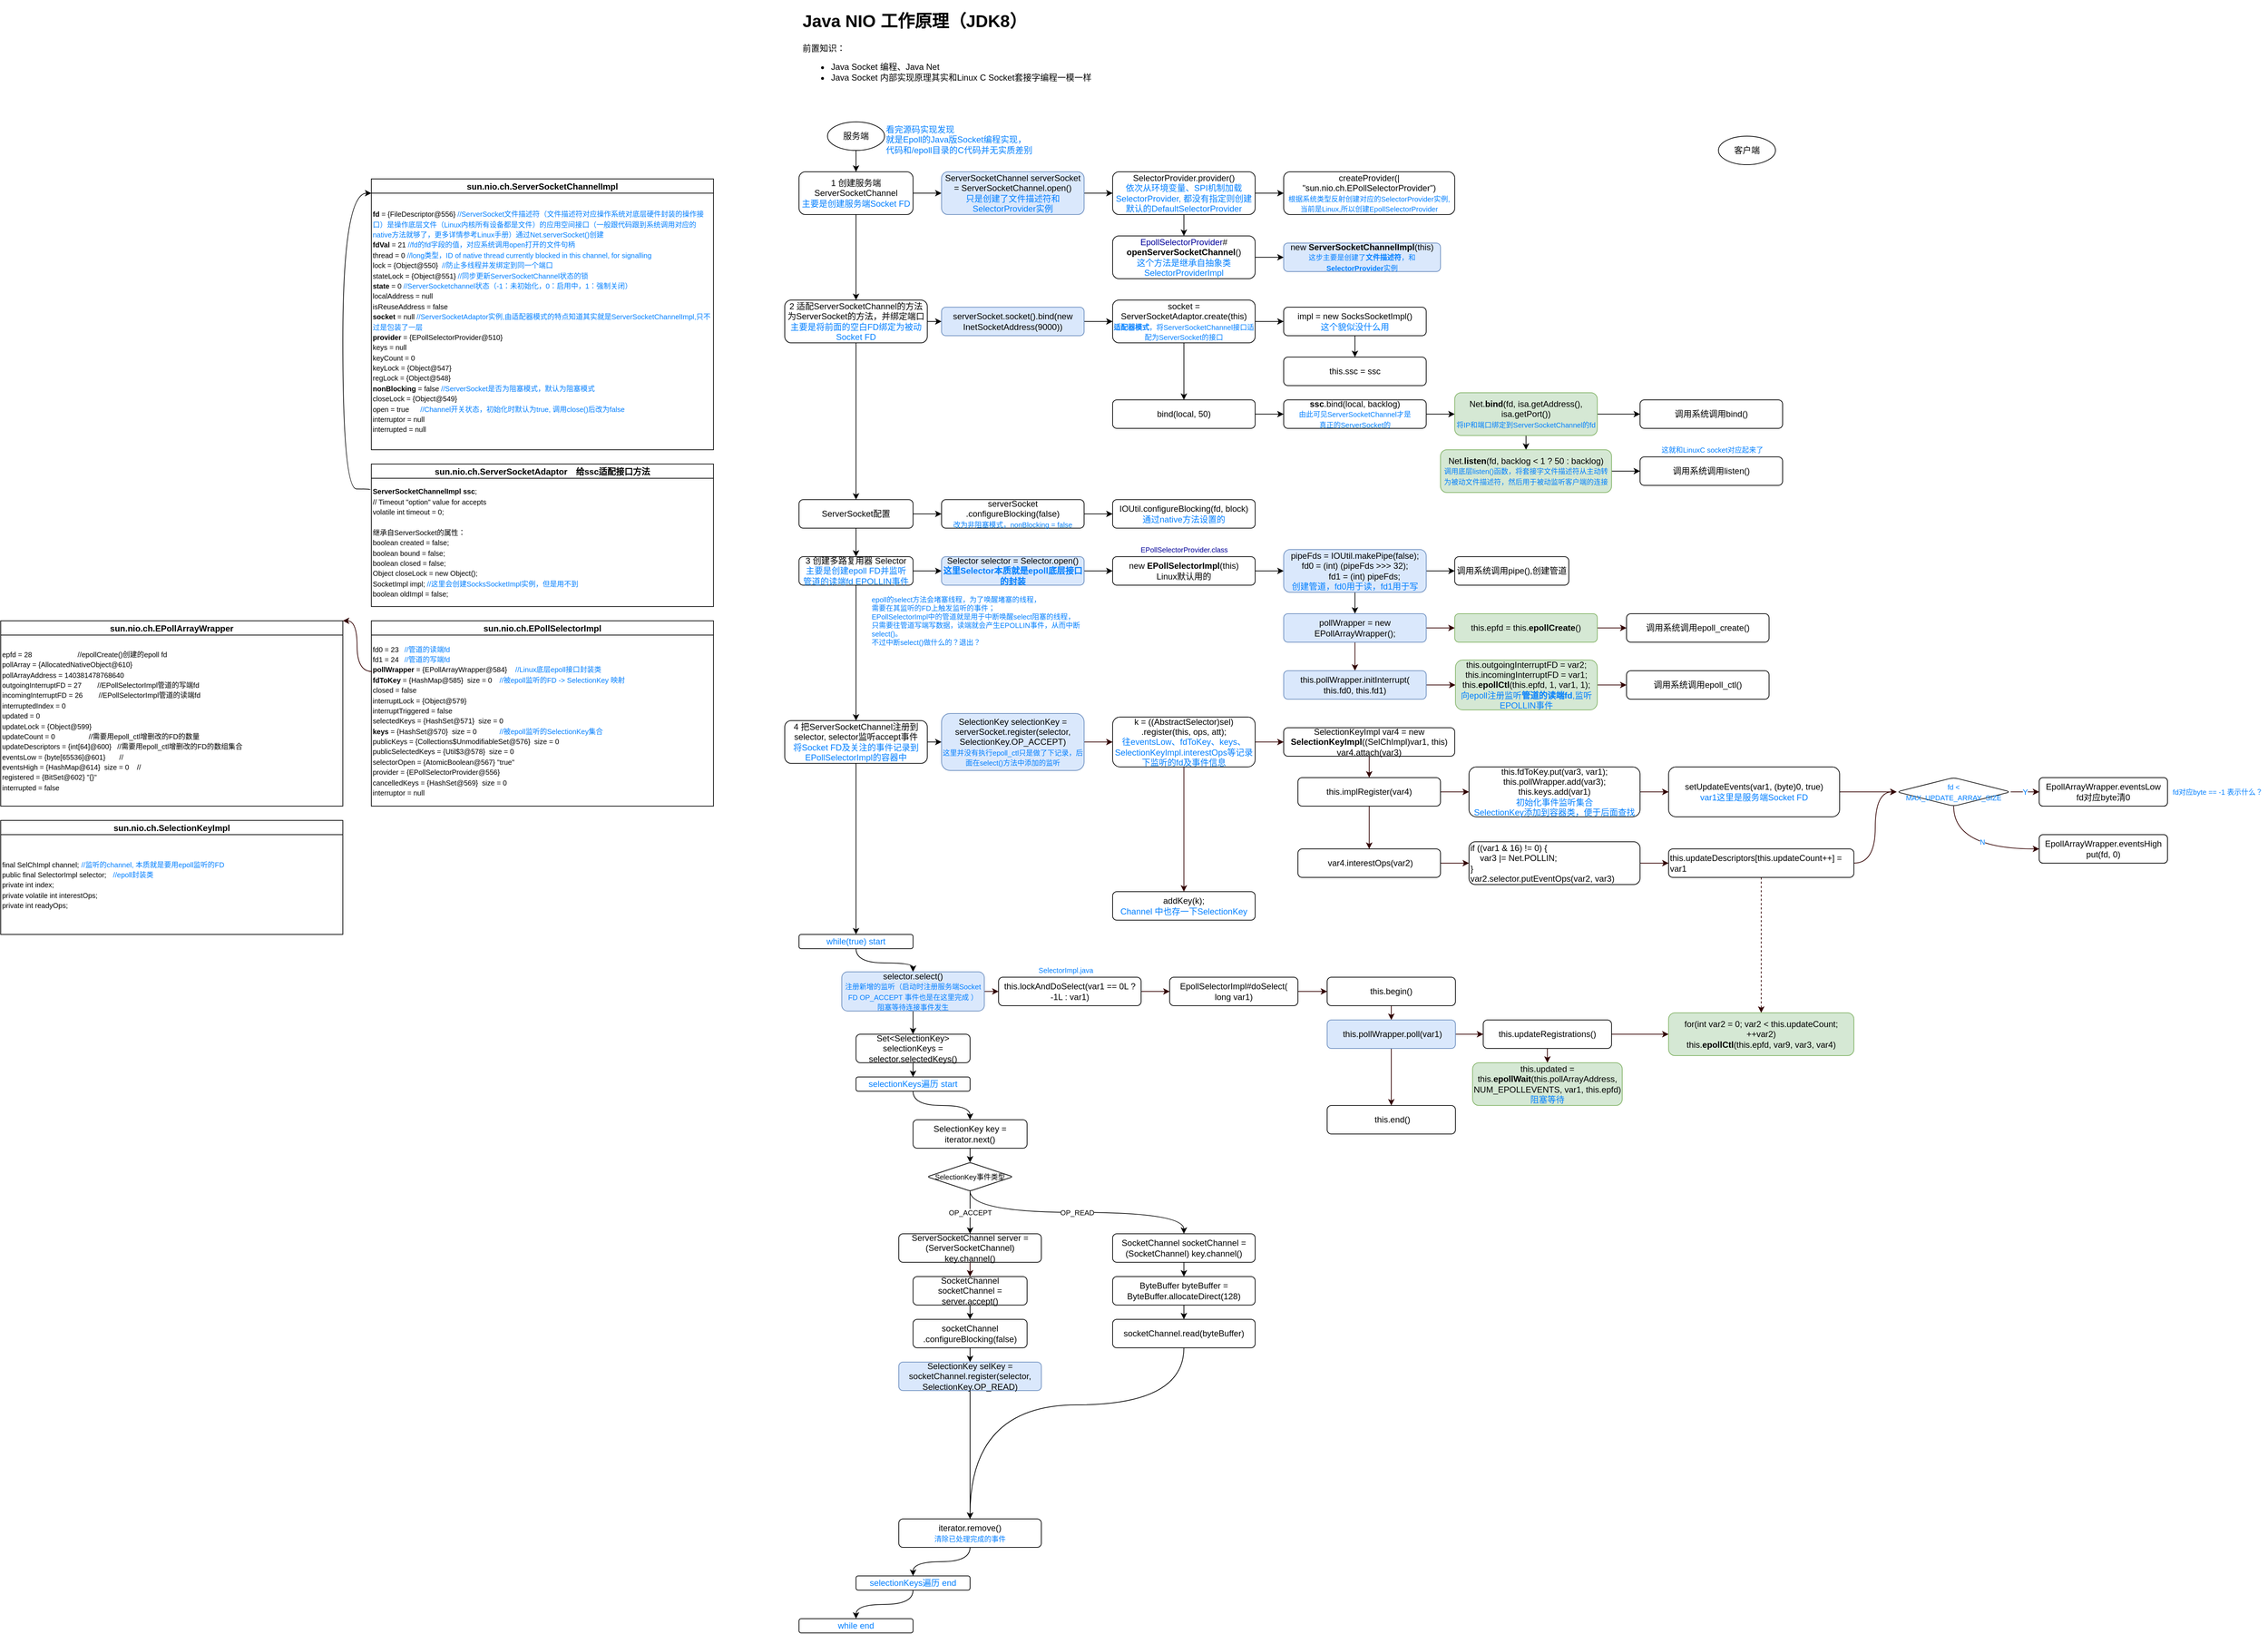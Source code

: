 <mxfile version="16.1.2" type="device"><diagram id="C5RBs43oDa-KdzZeNtuy" name="Page-1"><mxGraphModel dx="2908" dy="953" grid="1" gridSize="10" guides="1" tooltips="1" connect="1" arrows="1" fold="1" page="1" pageScale="1" pageWidth="827" pageHeight="1169" math="0" shadow="0"><root><mxCell id="WIyWlLk6GJQsqaUBKTNV-0"/><mxCell id="WIyWlLk6GJQsqaUBKTNV-1" parent="WIyWlLk6GJQsqaUBKTNV-0"/><mxCell id="_Ud4IvRuXKHlU2RU2Mxn-5" value="" style="edgeStyle=orthogonalEdgeStyle;curved=1;rounded=0;orthogonalLoop=1;jettySize=auto;html=1;" parent="WIyWlLk6GJQsqaUBKTNV-1" source="WIyWlLk6GJQsqaUBKTNV-3" target="_Ud4IvRuXKHlU2RU2Mxn-4" edge="1"><mxGeometry relative="1" as="geometry"/></mxCell><mxCell id="_Ud4IvRuXKHlU2RU2Mxn-7" value="" style="edgeStyle=orthogonalEdgeStyle;curved=1;rounded=0;orthogonalLoop=1;jettySize=auto;html=1;" parent="WIyWlLk6GJQsqaUBKTNV-1" source="WIyWlLk6GJQsqaUBKTNV-3" target="_Ud4IvRuXKHlU2RU2Mxn-6" edge="1"><mxGeometry relative="1" as="geometry"/></mxCell><mxCell id="WIyWlLk6GJQsqaUBKTNV-3" value="1 创建服务端ServerSocketChannel&lt;br&gt;&lt;font color=&quot;#007fff&quot;&gt;主要是创建服务端Socket FD&lt;/font&gt;" style="rounded=1;whiteSpace=wrap;html=1;fontSize=12;glass=0;strokeWidth=1;shadow=0;" parent="WIyWlLk6GJQsqaUBKTNV-1" vertex="1"><mxGeometry x="40" y="250" width="160" height="60" as="geometry"/></mxCell><mxCell id="_Ud4IvRuXKHlU2RU2Mxn-0" value="&lt;h1&gt;Java NIO 工作原理（JDK8）&lt;br&gt;&lt;/h1&gt;&lt;p&gt;前置知识：&lt;br&gt;&lt;/p&gt;&lt;ul&gt;&lt;li&gt;Java Socket 编程、Java Net&lt;/li&gt;&lt;li&gt;Java Socket 内部实现原理其实和Linux C Socket套接字编程一模一样&lt;br&gt;&lt;br&gt;&lt;/li&gt;&lt;/ul&gt;&lt;p&gt;&lt;/p&gt;" style="text;html=1;strokeColor=none;fillColor=none;spacing=5;spacingTop=-20;whiteSpace=wrap;overflow=hidden;rounded=0;" parent="WIyWlLk6GJQsqaUBKTNV-1" vertex="1"><mxGeometry x="40" y="19" width="920" height="161" as="geometry"/></mxCell><mxCell id="_Ud4IvRuXKHlU2RU2Mxn-3" style="edgeStyle=orthogonalEdgeStyle;rounded=0;orthogonalLoop=1;jettySize=auto;html=1;exitX=0.5;exitY=1;exitDx=0;exitDy=0;curved=1;" parent="WIyWlLk6GJQsqaUBKTNV-1" source="_Ud4IvRuXKHlU2RU2Mxn-1" target="WIyWlLk6GJQsqaUBKTNV-3" edge="1"><mxGeometry relative="1" as="geometry"/></mxCell><mxCell id="_Ud4IvRuXKHlU2RU2Mxn-1" value="服务端" style="ellipse;whiteSpace=wrap;html=1;" parent="WIyWlLk6GJQsqaUBKTNV-1" vertex="1"><mxGeometry x="80" y="180" width="80" height="40" as="geometry"/></mxCell><mxCell id="_Ud4IvRuXKHlU2RU2Mxn-2" value="客户端" style="ellipse;whiteSpace=wrap;html=1;" parent="WIyWlLk6GJQsqaUBKTNV-1" vertex="1"><mxGeometry x="1330" y="200" width="80" height="40" as="geometry"/></mxCell><mxCell id="_Ud4IvRuXKHlU2RU2Mxn-9" value="" style="edgeStyle=orthogonalEdgeStyle;curved=1;rounded=0;orthogonalLoop=1;jettySize=auto;html=1;" parent="WIyWlLk6GJQsqaUBKTNV-1" source="_Ud4IvRuXKHlU2RU2Mxn-4" target="_Ud4IvRuXKHlU2RU2Mxn-8" edge="1"><mxGeometry relative="1" as="geometry"/></mxCell><mxCell id="_Ud4IvRuXKHlU2RU2Mxn-11" value="" style="edgeStyle=orthogonalEdgeStyle;curved=1;rounded=0;orthogonalLoop=1;jettySize=auto;html=1;" parent="WIyWlLk6GJQsqaUBKTNV-1" source="_Ud4IvRuXKHlU2RU2Mxn-4" target="_Ud4IvRuXKHlU2RU2Mxn-10" edge="1"><mxGeometry relative="1" as="geometry"/></mxCell><mxCell id="_Ud4IvRuXKHlU2RU2Mxn-4" value="2 适配ServerSocketChannel的方法为ServerSocket的方法，并绑定端口&lt;br&gt;&lt;font color=&quot;#007fff&quot;&gt;主要是将前面的空白FD绑定为被动Socket FD&lt;/font&gt;" style="rounded=1;whiteSpace=wrap;html=1;fontSize=12;glass=0;strokeWidth=1;shadow=0;" parent="WIyWlLk6GJQsqaUBKTNV-1" vertex="1"><mxGeometry x="20" y="430" width="200" height="60" as="geometry"/></mxCell><mxCell id="_Ud4IvRuXKHlU2RU2Mxn-61" value="" style="edgeStyle=orthogonalEdgeStyle;curved=1;rounded=0;orthogonalLoop=1;jettySize=auto;html=1;fontSize=10;fontColor=#007FFF;" parent="WIyWlLk6GJQsqaUBKTNV-1" source="_Ud4IvRuXKHlU2RU2Mxn-6" target="_Ud4IvRuXKHlU2RU2Mxn-60" edge="1"><mxGeometry relative="1" as="geometry"/></mxCell><mxCell id="_Ud4IvRuXKHlU2RU2Mxn-6" value="ServerSocketChannel serverSocket = ServerSocketChannel.open()&lt;br&gt;&lt;font color=&quot;#007fff&quot;&gt;只是创建了文件描述符和SelectorProvider实例&lt;/font&gt;" style="rounded=1;whiteSpace=wrap;html=1;fontSize=12;glass=0;strokeWidth=1;shadow=0;fillColor=#dae8fc;strokeColor=#6c8ebf;" parent="WIyWlLk6GJQsqaUBKTNV-1" vertex="1"><mxGeometry x="240" y="250" width="200" height="60" as="geometry"/></mxCell><mxCell id="_Ud4IvRuXKHlU2RU2Mxn-72" value="" style="edgeStyle=orthogonalEdgeStyle;curved=1;rounded=0;orthogonalLoop=1;jettySize=auto;html=1;fontSize=10;fontColor=#007FFF;" parent="WIyWlLk6GJQsqaUBKTNV-1" source="_Ud4IvRuXKHlU2RU2Mxn-8" target="_Ud4IvRuXKHlU2RU2Mxn-71" edge="1"><mxGeometry relative="1" as="geometry"/></mxCell><mxCell id="_Ud4IvRuXKHlU2RU2Mxn-8" value="serverSocket.socket().bind(new InetSocketAddress(9000))" style="rounded=1;whiteSpace=wrap;html=1;fontSize=12;glass=0;strokeWidth=1;shadow=0;fillColor=#dae8fc;strokeColor=#6c8ebf;" parent="WIyWlLk6GJQsqaUBKTNV-1" vertex="1"><mxGeometry x="240" y="440" width="200" height="40" as="geometry"/></mxCell><mxCell id="_Ud4IvRuXKHlU2RU2Mxn-13" value="" style="edgeStyle=orthogonalEdgeStyle;curved=1;rounded=0;orthogonalLoop=1;jettySize=auto;html=1;" parent="WIyWlLk6GJQsqaUBKTNV-1" source="_Ud4IvRuXKHlU2RU2Mxn-10" target="_Ud4IvRuXKHlU2RU2Mxn-12" edge="1"><mxGeometry relative="1" as="geometry"/></mxCell><mxCell id="_Ud4IvRuXKHlU2RU2Mxn-17" value="" style="edgeStyle=orthogonalEdgeStyle;curved=1;rounded=0;orthogonalLoop=1;jettySize=auto;html=1;" parent="WIyWlLk6GJQsqaUBKTNV-1" source="_Ud4IvRuXKHlU2RU2Mxn-10" target="_Ud4IvRuXKHlU2RU2Mxn-16" edge="1"><mxGeometry relative="1" as="geometry"/></mxCell><mxCell id="_Ud4IvRuXKHlU2RU2Mxn-10" value="ServerSocket配置" style="rounded=1;whiteSpace=wrap;html=1;fontSize=12;glass=0;strokeWidth=1;shadow=0;" parent="WIyWlLk6GJQsqaUBKTNV-1" vertex="1"><mxGeometry x="40" y="710" width="160" height="40" as="geometry"/></mxCell><mxCell id="_Ud4IvRuXKHlU2RU2Mxn-15" value="" style="edgeStyle=orthogonalEdgeStyle;curved=1;rounded=0;orthogonalLoop=1;jettySize=auto;html=1;" parent="WIyWlLk6GJQsqaUBKTNV-1" source="_Ud4IvRuXKHlU2RU2Mxn-12" target="_Ud4IvRuXKHlU2RU2Mxn-14" edge="1"><mxGeometry relative="1" as="geometry"/></mxCell><mxCell id="_Ud4IvRuXKHlU2RU2Mxn-19" value="" style="edgeStyle=orthogonalEdgeStyle;curved=1;rounded=0;orthogonalLoop=1;jettySize=auto;html=1;" parent="WIyWlLk6GJQsqaUBKTNV-1" source="_Ud4IvRuXKHlU2RU2Mxn-12" target="_Ud4IvRuXKHlU2RU2Mxn-18" edge="1"><mxGeometry relative="1" as="geometry"/></mxCell><mxCell id="_Ud4IvRuXKHlU2RU2Mxn-12" value="3 创建多路复用器 Selector&lt;br&gt;&lt;font color=&quot;#007fff&quot;&gt;主要是创建epoll FD并监听&lt;br&gt;管道的读端fd EPOLLIN事件&lt;br&gt;&lt;/font&gt;" style="rounded=1;whiteSpace=wrap;html=1;fontSize=12;glass=0;strokeWidth=1;shadow=0;" parent="WIyWlLk6GJQsqaUBKTNV-1" vertex="1"><mxGeometry x="40" y="790" width="160" height="40" as="geometry"/></mxCell><mxCell id="_Ud4IvRuXKHlU2RU2Mxn-21" value="" style="edgeStyle=orthogonalEdgeStyle;curved=1;rounded=0;orthogonalLoop=1;jettySize=auto;html=1;" parent="WIyWlLk6GJQsqaUBKTNV-1" source="_Ud4IvRuXKHlU2RU2Mxn-14" target="_Ud4IvRuXKHlU2RU2Mxn-20" edge="1"><mxGeometry relative="1" as="geometry"/></mxCell><mxCell id="_Ud4IvRuXKHlU2RU2Mxn-23" value="" style="edgeStyle=orthogonalEdgeStyle;curved=1;rounded=0;orthogonalLoop=1;jettySize=auto;html=1;" parent="WIyWlLk6GJQsqaUBKTNV-1" source="_Ud4IvRuXKHlU2RU2Mxn-14" target="_Ud4IvRuXKHlU2RU2Mxn-22" edge="1"><mxGeometry relative="1" as="geometry"/></mxCell><mxCell id="_Ud4IvRuXKHlU2RU2Mxn-14" value="4 把ServerSocketChannel注册到selector, selector监听accept事件&lt;br&gt;&lt;font color=&quot;#007fff&quot;&gt;将Socket FD及关注的事件记录到EPollSelectorImpl的容器中&lt;/font&gt;" style="rounded=1;whiteSpace=wrap;html=1;fontSize=12;glass=0;strokeWidth=1;shadow=0;" parent="WIyWlLk6GJQsqaUBKTNV-1" vertex="1"><mxGeometry x="20" y="1020" width="200" height="60" as="geometry"/></mxCell><mxCell id="_Ud4IvRuXKHlU2RU2Mxn-96" value="" style="edgeStyle=orthogonalEdgeStyle;curved=1;rounded=0;orthogonalLoop=1;jettySize=auto;html=1;fontSize=10;fontColor=#007FFF;" parent="WIyWlLk6GJQsqaUBKTNV-1" source="_Ud4IvRuXKHlU2RU2Mxn-16" target="_Ud4IvRuXKHlU2RU2Mxn-95" edge="1"><mxGeometry relative="1" as="geometry"/></mxCell><mxCell id="_Ud4IvRuXKHlU2RU2Mxn-16" value="serverSocket&lt;br&gt;.configureBlocking(false)&lt;br&gt;&lt;font color=&quot;#007fff&quot; style=&quot;font-size: 10px&quot;&gt;改为非阻塞模式，&lt;/font&gt;&lt;font color=&quot;#007fff&quot;&gt;&lt;span style=&quot;font-size: 10px&quot;&gt;nonBlocking = false&lt;/span&gt;&lt;/font&gt;" style="rounded=1;whiteSpace=wrap;html=1;fontSize=12;glass=0;strokeWidth=1;shadow=0;" parent="WIyWlLk6GJQsqaUBKTNV-1" vertex="1"><mxGeometry x="240" y="710" width="200" height="40" as="geometry"/></mxCell><mxCell id="_Ud4IvRuXKHlU2RU2Mxn-99" value="" style="edgeStyle=orthogonalEdgeStyle;curved=1;rounded=0;orthogonalLoop=1;jettySize=auto;html=1;fontSize=10;fontColor=#007FFF;" parent="WIyWlLk6GJQsqaUBKTNV-1" source="_Ud4IvRuXKHlU2RU2Mxn-18" target="_Ud4IvRuXKHlU2RU2Mxn-98" edge="1"><mxGeometry relative="1" as="geometry"/></mxCell><mxCell id="_Ud4IvRuXKHlU2RU2Mxn-18" value="Selector selector = Selector.open()&lt;br&gt;&lt;font color=&quot;#007fff&quot;&gt;&lt;b&gt;这里Selector本质就是epoll底层接口的封装&lt;/b&gt;&lt;/font&gt;" style="rounded=1;whiteSpace=wrap;html=1;fontSize=12;glass=0;strokeWidth=1;shadow=0;fillColor=#dae8fc;strokeColor=#6c8ebf;" parent="WIyWlLk6GJQsqaUBKTNV-1" vertex="1"><mxGeometry x="240" y="790" width="200" height="40" as="geometry"/></mxCell><mxCell id="vMLwcvEIQ6NcWGhzbUon-21" value="" style="edgeStyle=orthogonalEdgeStyle;curved=1;rounded=0;orthogonalLoop=1;jettySize=auto;html=1;fontColor=#007FFF;strokeColor=#330000;" edge="1" parent="WIyWlLk6GJQsqaUBKTNV-1" source="_Ud4IvRuXKHlU2RU2Mxn-20" target="vMLwcvEIQ6NcWGhzbUon-20"><mxGeometry relative="1" as="geometry"/></mxCell><mxCell id="_Ud4IvRuXKHlU2RU2Mxn-20" value="SelectionKey selectionKey = serverSocket.register(selector, SelectionKey.OP_ACCEPT)&lt;br&gt;&lt;font color=&quot;#007fff&quot; style=&quot;font-size: 10px&quot;&gt;这里并没有执行epoll_ctl只是做了下记录，后面在select()方法中添加的监听&lt;/font&gt;" style="rounded=1;whiteSpace=wrap;html=1;fontSize=12;glass=0;strokeWidth=1;shadow=0;fillColor=#dae8fc;strokeColor=#6c8ebf;" parent="WIyWlLk6GJQsqaUBKTNV-1" vertex="1"><mxGeometry x="240" y="1010" width="200" height="80" as="geometry"/></mxCell><mxCell id="_Ud4IvRuXKHlU2RU2Mxn-25" value="" style="edgeStyle=orthogonalEdgeStyle;curved=1;rounded=0;orthogonalLoop=1;jettySize=auto;html=1;" parent="WIyWlLk6GJQsqaUBKTNV-1" source="_Ud4IvRuXKHlU2RU2Mxn-22" target="_Ud4IvRuXKHlU2RU2Mxn-24" edge="1"><mxGeometry relative="1" as="geometry"/></mxCell><mxCell id="_Ud4IvRuXKHlU2RU2Mxn-22" value="&lt;font color=&quot;#007fff&quot;&gt;while(true) start&lt;/font&gt;" style="rounded=1;whiteSpace=wrap;html=1;fontSize=12;glass=0;strokeWidth=1;shadow=0;" parent="WIyWlLk6GJQsqaUBKTNV-1" vertex="1"><mxGeometry x="40" y="1320" width="160" height="20" as="geometry"/></mxCell><mxCell id="_Ud4IvRuXKHlU2RU2Mxn-28" value="" style="edgeStyle=orthogonalEdgeStyle;curved=1;rounded=0;orthogonalLoop=1;jettySize=auto;html=1;fontColor=#007FFF;" parent="WIyWlLk6GJQsqaUBKTNV-1" source="_Ud4IvRuXKHlU2RU2Mxn-24" target="_Ud4IvRuXKHlU2RU2Mxn-27" edge="1"><mxGeometry relative="1" as="geometry"/></mxCell><mxCell id="vMLwcvEIQ6NcWGhzbUon-51" value="" style="edgeStyle=orthogonalEdgeStyle;curved=1;rounded=0;orthogonalLoop=1;jettySize=auto;html=1;fontSize=10;fontColor=#007FFF;strokeColor=#330000;" edge="1" parent="WIyWlLk6GJQsqaUBKTNV-1" source="_Ud4IvRuXKHlU2RU2Mxn-24" target="vMLwcvEIQ6NcWGhzbUon-50"><mxGeometry relative="1" as="geometry"/></mxCell><mxCell id="_Ud4IvRuXKHlU2RU2Mxn-24" value="selector.select()&lt;br&gt;&lt;font style=&quot;font-size: 10px&quot;&gt;&lt;font color=&quot;#007fff&quot; style=&quot;font-size: 10px&quot;&gt;注册新增的监听（启动时注册服务端Socket FD OP_ACCEPT 事件也是在这里完成 ）&lt;/font&gt;&lt;br&gt;&lt;font color=&quot;#007fff&quot; style=&quot;font-size: 10px&quot;&gt;阻塞等待连接事件发生&lt;/font&gt;&lt;/font&gt;" style="rounded=1;whiteSpace=wrap;html=1;fontSize=12;glass=0;strokeWidth=1;shadow=0;fillColor=#dae8fc;strokeColor=#6c8ebf;" parent="WIyWlLk6GJQsqaUBKTNV-1" vertex="1"><mxGeometry x="100" y="1372.5" width="200" height="55" as="geometry"/></mxCell><mxCell id="_Ud4IvRuXKHlU2RU2Mxn-26" value="&lt;font color=&quot;#007fff&quot;&gt;while end&lt;/font&gt;" style="rounded=1;whiteSpace=wrap;html=1;fontSize=12;glass=0;strokeWidth=1;shadow=0;" parent="WIyWlLk6GJQsqaUBKTNV-1" vertex="1"><mxGeometry x="40" y="2280" width="160" height="20" as="geometry"/></mxCell><mxCell id="_Ud4IvRuXKHlU2RU2Mxn-30" value="" style="edgeStyle=orthogonalEdgeStyle;curved=1;rounded=0;orthogonalLoop=1;jettySize=auto;html=1;fontColor=#007FFF;" parent="WIyWlLk6GJQsqaUBKTNV-1" source="_Ud4IvRuXKHlU2RU2Mxn-27" target="_Ud4IvRuXKHlU2RU2Mxn-29" edge="1"><mxGeometry relative="1" as="geometry"/></mxCell><mxCell id="_Ud4IvRuXKHlU2RU2Mxn-27" value="Set&amp;lt;SelectionKey&amp;gt; selectionKeys = selector.selectedKeys()" style="rounded=1;whiteSpace=wrap;html=1;fontSize=12;glass=0;strokeWidth=1;shadow=0;" parent="WIyWlLk6GJQsqaUBKTNV-1" vertex="1"><mxGeometry x="120" y="1460" width="160" height="40" as="geometry"/></mxCell><mxCell id="_Ud4IvRuXKHlU2RU2Mxn-34" value="" style="edgeStyle=orthogonalEdgeStyle;curved=1;rounded=0;orthogonalLoop=1;jettySize=auto;html=1;fontColor=#007FFF;" parent="WIyWlLk6GJQsqaUBKTNV-1" source="_Ud4IvRuXKHlU2RU2Mxn-29" target="_Ud4IvRuXKHlU2RU2Mxn-33" edge="1"><mxGeometry relative="1" as="geometry"/></mxCell><mxCell id="_Ud4IvRuXKHlU2RU2Mxn-29" value="&lt;font color=&quot;#007fff&quot;&gt;selectionKeys遍历 start&lt;/font&gt;" style="rounded=1;whiteSpace=wrap;html=1;fontSize=12;glass=0;strokeWidth=1;shadow=0;" parent="WIyWlLk6GJQsqaUBKTNV-1" vertex="1"><mxGeometry x="120" y="1520" width="160" height="20" as="geometry"/></mxCell><mxCell id="_Ud4IvRuXKHlU2RU2Mxn-59" style="edgeStyle=orthogonalEdgeStyle;curved=1;rounded=0;orthogonalLoop=1;jettySize=auto;html=1;exitX=0.5;exitY=1;exitDx=0;exitDy=0;fontSize=10;fontColor=#007FFF;" parent="WIyWlLk6GJQsqaUBKTNV-1" source="_Ud4IvRuXKHlU2RU2Mxn-31" target="_Ud4IvRuXKHlU2RU2Mxn-26" edge="1"><mxGeometry relative="1" as="geometry"/></mxCell><mxCell id="_Ud4IvRuXKHlU2RU2Mxn-31" value="&lt;font color=&quot;#007fff&quot;&gt;selectionKeys遍历 end&lt;/font&gt;" style="rounded=1;whiteSpace=wrap;html=1;fontSize=12;glass=0;strokeWidth=1;shadow=0;" parent="WIyWlLk6GJQsqaUBKTNV-1" vertex="1"><mxGeometry x="120" y="2220" width="160" height="20" as="geometry"/></mxCell><mxCell id="_Ud4IvRuXKHlU2RU2Mxn-36" value="" style="edgeStyle=orthogonalEdgeStyle;curved=1;rounded=0;orthogonalLoop=1;jettySize=auto;html=1;fontColor=#000000;entryX=0.5;entryY=0;entryDx=0;entryDy=0;" parent="WIyWlLk6GJQsqaUBKTNV-1" source="_Ud4IvRuXKHlU2RU2Mxn-33" target="_Ud4IvRuXKHlU2RU2Mxn-44" edge="1"><mxGeometry relative="1" as="geometry"><mxPoint x="280" y="1640" as="targetPoint"/></mxGeometry></mxCell><mxCell id="_Ud4IvRuXKHlU2RU2Mxn-33" value="&lt;font&gt;SelectionKey key = iterator.next()&lt;/font&gt;" style="rounded=1;whiteSpace=wrap;html=1;fontSize=12;glass=0;strokeWidth=1;shadow=0;fontColor=#000000;" parent="WIyWlLk6GJQsqaUBKTNV-1" vertex="1"><mxGeometry x="200" y="1580" width="160" height="40" as="geometry"/></mxCell><mxCell id="_Ud4IvRuXKHlU2RU2Mxn-41" value="" style="edgeStyle=orthogonalEdgeStyle;curved=1;rounded=0;orthogonalLoop=1;jettySize=auto;html=1;fontColor=#000000;" parent="WIyWlLk6GJQsqaUBKTNV-1" source="_Ud4IvRuXKHlU2RU2Mxn-38" target="_Ud4IvRuXKHlU2RU2Mxn-40" edge="1"><mxGeometry relative="1" as="geometry"/></mxCell><mxCell id="_Ud4IvRuXKHlU2RU2Mxn-38" value="&lt;font&gt;SocketChannel socketChannel = server.accept()&lt;/font&gt;" style="rounded=1;whiteSpace=wrap;html=1;fontSize=12;glass=0;strokeWidth=1;shadow=0;fontColor=#000000;" parent="WIyWlLk6GJQsqaUBKTNV-1" vertex="1"><mxGeometry x="200" y="1800" width="160" height="40" as="geometry"/></mxCell><mxCell id="_Ud4IvRuXKHlU2RU2Mxn-43" value="" style="edgeStyle=orthogonalEdgeStyle;curved=1;rounded=0;orthogonalLoop=1;jettySize=auto;html=1;fontColor=#000000;" parent="WIyWlLk6GJQsqaUBKTNV-1" source="_Ud4IvRuXKHlU2RU2Mxn-40" target="_Ud4IvRuXKHlU2RU2Mxn-42" edge="1"><mxGeometry relative="1" as="geometry"/></mxCell><mxCell id="_Ud4IvRuXKHlU2RU2Mxn-40" value="&lt;font&gt;socketChannel&lt;br&gt;.configureBlocking(false)&lt;/font&gt;" style="rounded=1;whiteSpace=wrap;html=1;fontSize=12;glass=0;strokeWidth=1;shadow=0;fontColor=#000000;" parent="WIyWlLk6GJQsqaUBKTNV-1" vertex="1"><mxGeometry x="200" y="1860" width="160" height="40" as="geometry"/></mxCell><mxCell id="_Ud4IvRuXKHlU2RU2Mxn-56" value="" style="edgeStyle=orthogonalEdgeStyle;curved=1;rounded=0;orthogonalLoop=1;jettySize=auto;html=1;fontSize=10;fontColor=#000000;" parent="WIyWlLk6GJQsqaUBKTNV-1" source="_Ud4IvRuXKHlU2RU2Mxn-42" target="_Ud4IvRuXKHlU2RU2Mxn-55" edge="1"><mxGeometry relative="1" as="geometry"/></mxCell><mxCell id="_Ud4IvRuXKHlU2RU2Mxn-42" value="SelectionKey selKey = socketChannel.register(selector, SelectionKey.OP_READ)" style="rounded=1;whiteSpace=wrap;html=1;fontSize=12;glass=0;strokeWidth=1;shadow=0;fillColor=#dae8fc;strokeColor=#6c8ebf;" parent="WIyWlLk6GJQsqaUBKTNV-1" vertex="1"><mxGeometry x="180" y="1920" width="200" height="40" as="geometry"/></mxCell><mxCell id="_Ud4IvRuXKHlU2RU2Mxn-47" value="OP_ACCEPT" style="edgeStyle=orthogonalEdgeStyle;curved=1;rounded=0;orthogonalLoop=1;jettySize=auto;html=1;fontSize=10;fontColor=#000000;entryX=0.5;entryY=0;entryDx=0;entryDy=0;" parent="WIyWlLk6GJQsqaUBKTNV-1" source="_Ud4IvRuXKHlU2RU2Mxn-44" target="_Ud4IvRuXKHlU2RU2Mxn-50" edge="1"><mxGeometry relative="1" as="geometry"><mxPoint x="290" y="1750" as="targetPoint"/></mxGeometry></mxCell><mxCell id="_Ud4IvRuXKHlU2RU2Mxn-49" value="OP_READ" style="edgeStyle=orthogonalEdgeStyle;curved=1;rounded=0;orthogonalLoop=1;jettySize=auto;html=1;exitX=0.5;exitY=1;exitDx=0;exitDy=0;entryX=0.5;entryY=0;entryDx=0;entryDy=0;fontSize=10;fontColor=#000000;" parent="WIyWlLk6GJQsqaUBKTNV-1" source="_Ud4IvRuXKHlU2RU2Mxn-44" target="_Ud4IvRuXKHlU2RU2Mxn-48" edge="1"><mxGeometry relative="1" as="geometry"><Array as="points"><mxPoint x="280" y="1710"/><mxPoint x="580" y="1710"/></Array></mxGeometry></mxCell><mxCell id="_Ud4IvRuXKHlU2RU2Mxn-44" value="&lt;font style=&quot;font-size: 10px&quot;&gt;SelectionKey事件类型&lt;/font&gt;" style="rhombus;whiteSpace=wrap;html=1;fontColor=#000000;rounded=1;glass=0;strokeWidth=1;shadow=0;arcSize=7;" parent="WIyWlLk6GJQsqaUBKTNV-1" vertex="1"><mxGeometry x="220" y="1640" width="120" height="40" as="geometry"/></mxCell><mxCell id="_Ud4IvRuXKHlU2RU2Mxn-52" value="" style="edgeStyle=orthogonalEdgeStyle;curved=1;rounded=0;orthogonalLoop=1;jettySize=auto;html=1;fontSize=10;fontColor=#000000;" parent="WIyWlLk6GJQsqaUBKTNV-1" source="_Ud4IvRuXKHlU2RU2Mxn-48" target="_Ud4IvRuXKHlU2RU2Mxn-51" edge="1"><mxGeometry relative="1" as="geometry"/></mxCell><mxCell id="_Ud4IvRuXKHlU2RU2Mxn-48" value="&lt;font&gt;SocketChannel socketChannel = (SocketChannel) key.channel()&lt;/font&gt;" style="rounded=1;whiteSpace=wrap;html=1;fontSize=12;glass=0;strokeWidth=1;shadow=0;fontColor=#000000;" parent="WIyWlLk6GJQsqaUBKTNV-1" vertex="1"><mxGeometry x="480" y="1740" width="200" height="40" as="geometry"/></mxCell><mxCell id="vMLwcvEIQ6NcWGhzbUon-69" style="edgeStyle=orthogonalEdgeStyle;curved=1;rounded=0;orthogonalLoop=1;jettySize=auto;html=1;exitX=0.5;exitY=1;exitDx=0;exitDy=0;entryX=0.5;entryY=0;entryDx=0;entryDy=0;fontSize=10;fontColor=#007FFF;strokeColor=#330000;" edge="1" parent="WIyWlLk6GJQsqaUBKTNV-1" source="_Ud4IvRuXKHlU2RU2Mxn-50" target="_Ud4IvRuXKHlU2RU2Mxn-38"><mxGeometry relative="1" as="geometry"/></mxCell><mxCell id="_Ud4IvRuXKHlU2RU2Mxn-50" value="&lt;font&gt;ServerSocketChannel server = (ServerSocketChannel) key.channel()&lt;/font&gt;" style="rounded=1;whiteSpace=wrap;html=1;fontSize=12;glass=0;strokeWidth=1;shadow=0;fontColor=#000000;" parent="WIyWlLk6GJQsqaUBKTNV-1" vertex="1"><mxGeometry x="180" y="1740" width="200" height="40" as="geometry"/></mxCell><mxCell id="_Ud4IvRuXKHlU2RU2Mxn-54" value="" style="edgeStyle=orthogonalEdgeStyle;curved=1;rounded=0;orthogonalLoop=1;jettySize=auto;html=1;fontSize=10;fontColor=#000000;" parent="WIyWlLk6GJQsqaUBKTNV-1" source="_Ud4IvRuXKHlU2RU2Mxn-51" target="_Ud4IvRuXKHlU2RU2Mxn-53" edge="1"><mxGeometry relative="1" as="geometry"/></mxCell><mxCell id="_Ud4IvRuXKHlU2RU2Mxn-51" value="&lt;font&gt;ByteBuffer byteBuffer = ByteBuffer.allocateDirect(128)&lt;/font&gt;" style="rounded=1;whiteSpace=wrap;html=1;fontSize=12;glass=0;strokeWidth=1;shadow=0;fontColor=#000000;" parent="WIyWlLk6GJQsqaUBKTNV-1" vertex="1"><mxGeometry x="480" y="1800" width="200" height="40" as="geometry"/></mxCell><mxCell id="_Ud4IvRuXKHlU2RU2Mxn-57" style="edgeStyle=orthogonalEdgeStyle;curved=1;rounded=0;orthogonalLoop=1;jettySize=auto;html=1;exitX=0.5;exitY=1;exitDx=0;exitDy=0;entryX=0.5;entryY=0;entryDx=0;entryDy=0;fontSize=10;fontColor=#000000;" parent="WIyWlLk6GJQsqaUBKTNV-1" source="_Ud4IvRuXKHlU2RU2Mxn-53" target="_Ud4IvRuXKHlU2RU2Mxn-55" edge="1"><mxGeometry relative="1" as="geometry"><Array as="points"><mxPoint x="580" y="1980"/><mxPoint x="280" y="1980"/></Array></mxGeometry></mxCell><mxCell id="_Ud4IvRuXKHlU2RU2Mxn-53" value="&lt;font&gt;socketChannel.read(byteBuffer)&lt;/font&gt;" style="rounded=1;whiteSpace=wrap;html=1;fontSize=12;glass=0;strokeWidth=1;shadow=0;fontColor=#000000;" parent="WIyWlLk6GJQsqaUBKTNV-1" vertex="1"><mxGeometry x="480" y="1860" width="200" height="40" as="geometry"/></mxCell><mxCell id="_Ud4IvRuXKHlU2RU2Mxn-58" style="edgeStyle=orthogonalEdgeStyle;curved=1;rounded=0;orthogonalLoop=1;jettySize=auto;html=1;exitX=0.5;exitY=1;exitDx=0;exitDy=0;entryX=0.5;entryY=0;entryDx=0;entryDy=0;fontSize=10;fontColor=#007FFF;" parent="WIyWlLk6GJQsqaUBKTNV-1" source="_Ud4IvRuXKHlU2RU2Mxn-55" target="_Ud4IvRuXKHlU2RU2Mxn-31" edge="1"><mxGeometry relative="1" as="geometry"/></mxCell><mxCell id="_Ud4IvRuXKHlU2RU2Mxn-55" value="iterator.remove()&lt;br&gt;&lt;font color=&quot;#007fff&quot; style=&quot;font-size: 10px&quot;&gt;清除已处理完成的事件&lt;/font&gt;" style="rounded=1;whiteSpace=wrap;html=1;fontSize=12;glass=0;strokeWidth=1;shadow=0;fontColor=#000000;" parent="WIyWlLk6GJQsqaUBKTNV-1" vertex="1"><mxGeometry x="180" y="2140" width="200" height="40" as="geometry"/></mxCell><mxCell id="_Ud4IvRuXKHlU2RU2Mxn-63" value="" style="edgeStyle=orthogonalEdgeStyle;curved=1;rounded=0;orthogonalLoop=1;jettySize=auto;html=1;fontSize=10;fontColor=#007FFF;" parent="WIyWlLk6GJQsqaUBKTNV-1" source="_Ud4IvRuXKHlU2RU2Mxn-60" target="_Ud4IvRuXKHlU2RU2Mxn-62" edge="1"><mxGeometry relative="1" as="geometry"/></mxCell><mxCell id="_Ud4IvRuXKHlU2RU2Mxn-66" style="edgeStyle=orthogonalEdgeStyle;curved=1;rounded=0;orthogonalLoop=1;jettySize=auto;html=1;exitX=0.5;exitY=1;exitDx=0;exitDy=0;entryX=0.5;entryY=0;entryDx=0;entryDy=0;fontSize=10;fontColor=#007FFF;" parent="WIyWlLk6GJQsqaUBKTNV-1" source="_Ud4IvRuXKHlU2RU2Mxn-60" target="_Ud4IvRuXKHlU2RU2Mxn-64" edge="1"><mxGeometry relative="1" as="geometry"/></mxCell><mxCell id="_Ud4IvRuXKHlU2RU2Mxn-60" value="SelectorProvider.provider()&lt;br&gt;&lt;font color=&quot;#007fff&quot;&gt;依次从环境变量、SPI机制加载SelectorProvider, 都没有指定则创建默认的DefaultSelectorProvider&lt;/font&gt;" style="rounded=1;whiteSpace=wrap;html=1;fontSize=12;glass=0;strokeWidth=1;shadow=0;" parent="WIyWlLk6GJQsqaUBKTNV-1" vertex="1"><mxGeometry x="480" y="250" width="200" height="60" as="geometry"/></mxCell><mxCell id="_Ud4IvRuXKHlU2RU2Mxn-62" value="createProvider(|&lt;br&gt;&quot;sun.nio.ch.EPollSelectorProvider&quot;)&lt;br&gt;&lt;font color=&quot;#007fff&quot; style=&quot;font-size: 10px&quot;&gt;根据系统类型反射创建对应的SelectorProvider实例, 当前是Linux,所以创建EpollSelectorProvider&lt;/font&gt;" style="rounded=1;whiteSpace=wrap;html=1;fontSize=12;glass=0;strokeWidth=1;shadow=0;" parent="WIyWlLk6GJQsqaUBKTNV-1" vertex="1"><mxGeometry x="720" y="250" width="240" height="60" as="geometry"/></mxCell><mxCell id="_Ud4IvRuXKHlU2RU2Mxn-68" value="" style="edgeStyle=orthogonalEdgeStyle;curved=1;rounded=0;orthogonalLoop=1;jettySize=auto;html=1;fontSize=10;fontColor=#007FFF;entryX=0;entryY=0.5;entryDx=0;entryDy=0;" parent="WIyWlLk6GJQsqaUBKTNV-1" source="_Ud4IvRuXKHlU2RU2Mxn-64" target="_Ud4IvRuXKHlU2RU2Mxn-67" edge="1"><mxGeometry relative="1" as="geometry"><mxPoint x="730" y="360" as="targetPoint"/></mxGeometry></mxCell><mxCell id="_Ud4IvRuXKHlU2RU2Mxn-64" value="&lt;font color=&quot;#000099&quot;&gt;EpollSelectorProvider&lt;/font&gt;#&lt;br&gt;&lt;b&gt;openServerSocketChannel&lt;/b&gt;()&lt;br&gt;&lt;font color=&quot;#007fff&quot;&gt;这个方法是继承自抽象类SelectorProviderImpl&lt;/font&gt;" style="rounded=1;whiteSpace=wrap;html=1;fontSize=12;glass=0;strokeWidth=1;shadow=0;" parent="WIyWlLk6GJQsqaUBKTNV-1" vertex="1"><mxGeometry x="480" y="340" width="200" height="60" as="geometry"/></mxCell><mxCell id="_Ud4IvRuXKHlU2RU2Mxn-67" value="new &lt;b&gt;ServerSocketChannelImpl&lt;/b&gt;(this)&lt;br&gt;&lt;font color=&quot;#007fff&quot; style=&quot;font-size: 10px&quot;&gt;这步主要是创建了&lt;b&gt;文件描述符&lt;/b&gt;，和&lt;b&gt;SelectorProvider&lt;/b&gt;实例&lt;/font&gt;" style="rounded=1;whiteSpace=wrap;html=1;fontSize=12;glass=0;strokeWidth=1;shadow=0;fillColor=#dae8fc;strokeColor=#6c8ebf;" parent="WIyWlLk6GJQsqaUBKTNV-1" vertex="1"><mxGeometry x="720" y="350" width="220" height="40" as="geometry"/></mxCell><mxCell id="_Ud4IvRuXKHlU2RU2Mxn-69" value="sun.nio.ch.ServerSocketChannelImpl" style="swimlane;startSize=20;" parent="WIyWlLk6GJQsqaUBKTNV-1" vertex="1"><mxGeometry x="-560" y="260" width="480" height="380" as="geometry"/></mxCell><mxCell id="_Ud4IvRuXKHlU2RU2Mxn-70" value="&lt;div&gt;&lt;span style=&quot;font-size: 10px&quot;&gt;&lt;b&gt;fd&lt;/b&gt; = {FileDescriptor@556} &lt;span&gt;&#9;&lt;/span&gt;&lt;font color=&quot;#007fff&quot;&gt;//ServerSocket文件描述符（文件描述符对应操作系统对底层硬件封装的操作接口）&lt;/font&gt;&lt;/span&gt;&lt;font color=&quot;#007fff&quot;&gt;&lt;span style=&quot;font-size: 10px&quot;&gt;是操作底层文件（Linux内核所有设备都是文件）的应用空间接口（一般跟代码跟到系统调用对应的native方法就够了，更多详情参考Linux手册）&lt;/span&gt;&lt;span style=&quot;font-size: 10px&quot;&gt;通过Net.serverSocket()创建&lt;/span&gt;&lt;/font&gt;&lt;/div&gt;&lt;div&gt;&lt;span style=&quot;font-size: 10px&quot;&gt;&lt;b&gt;fdVal&lt;/b&gt; = 21&lt;span&gt;&#9;&#9;&#9;&#9;&#9;&lt;/span&gt;&lt;font color=&quot;#007fff&quot;&gt;//fd的fd字段的值，对应系统调用open打开的文件句柄&lt;/font&gt;&lt;/span&gt;&lt;/div&gt;&lt;div&gt;&lt;span style=&quot;font-size: 10px&quot;&gt;thread = 0&lt;span&gt;&#9;&#9;&#9;&#9;&#9;&lt;/span&gt;&lt;font color=&quot;#007fff&quot;&gt;//long类型，ID of native thread currently blocked in this channel, for signalling&lt;/font&gt;&lt;/span&gt;&lt;/div&gt;&lt;div&gt;&lt;span style=&quot;font-size: 10px&quot;&gt;lock = {Object@550}&amp;nbsp; &lt;font color=&quot;#007fff&quot;&gt;//防止多线程并发绑定到同一个端口&lt;/font&gt;&lt;/span&gt;&lt;/div&gt;&lt;div&gt;&lt;span style=&quot;font-size: 10px&quot;&gt;stateLock = {Object@551} &lt;span&gt;&#9;&lt;/span&gt;&lt;font color=&quot;#007fff&quot;&gt;//同步更新ServerSocketChannel状态的锁&lt;/font&gt;&lt;/span&gt;&lt;/div&gt;&lt;div&gt;&lt;span style=&quot;font-size: 10px&quot;&gt;&lt;b&gt;state&lt;/b&gt; = 0&lt;span&gt;&#9;&#9;&#9;&#9;&#9;&lt;/span&gt;&lt;font color=&quot;#007fff&quot;&gt;//ServerSocketchannel状态（-1：未初始化，0：启用中，1：强制关闭）&lt;/font&gt;&lt;/span&gt;&lt;/div&gt;&lt;div&gt;&lt;span style=&quot;font-size: 10px&quot;&gt;localAddress = null&lt;span&gt;&#9;&#9;&#9;&lt;/span&gt;&lt;/span&gt;&lt;/div&gt;&lt;div&gt;&lt;span style=&quot;font-size: 10px&quot;&gt;isReuseAddress = false&lt;/span&gt;&lt;/div&gt;&lt;div&gt;&lt;span style=&quot;font-size: 10px&quot;&gt;&lt;b&gt;socket&lt;/b&gt; = null&lt;span&gt;&#9;&#9;&#9;&#9;&lt;/span&gt;&lt;font color=&quot;#007fff&quot;&gt;//ServerSocketAdaptor实例,由适配器模式的特点知道其实就是ServerSocketChannelImpl,只不过是包装了一层&lt;/font&gt;&lt;/span&gt;&lt;/div&gt;&lt;div&gt;&lt;span style=&quot;font-size: 10px&quot;&gt;&lt;b&gt;provider&lt;/b&gt; = {EPollSelectorProvider@510}&amp;nbsp;&lt;/span&gt;&lt;/div&gt;&lt;div&gt;&lt;span style=&quot;font-size: 10px&quot;&gt;keys = null&lt;/span&gt;&lt;/div&gt;&lt;div&gt;&lt;span style=&quot;font-size: 10px&quot;&gt;keyCount = 0&lt;/span&gt;&lt;/div&gt;&lt;div&gt;&lt;span style=&quot;font-size: 10px&quot;&gt;keyLock = {Object@547}&amp;nbsp;&lt;/span&gt;&lt;/div&gt;&lt;div&gt;&lt;span style=&quot;font-size: 10px&quot;&gt;regLock = {Object@548}&amp;nbsp;&lt;/span&gt;&lt;/div&gt;&lt;div&gt;&lt;span style=&quot;font-size: 10px&quot;&gt;&lt;b&gt;nonBlocking&lt;/b&gt; = false&lt;font color=&quot;#007fff&quot;&gt;&lt;span&gt;&#9;&#9;&#9;&lt;/span&gt;//ServerSocket是否为阻塞模式，默认为阻塞模式&lt;/font&gt;&lt;/span&gt;&lt;/div&gt;&lt;div&gt;&lt;span style=&quot;font-size: 10px&quot;&gt;closeLock = {Object@549}&amp;nbsp;&lt;/span&gt;&lt;/div&gt;&lt;div&gt;&lt;span style=&quot;font-size: 10px&quot;&gt;open = true&amp;nbsp;&lt;span style=&quot;white-space: pre&quot;&gt;&#9;&lt;/span&gt;&lt;font color=&quot;#007fff&quot;&gt;//Channel开关状态，初始化时默认为true, 调用close()后改为false&lt;/font&gt;&lt;/span&gt;&lt;/div&gt;&lt;div&gt;&lt;span style=&quot;font-size: 10px&quot;&gt;interruptor = null&lt;/span&gt;&lt;/div&gt;&lt;div&gt;&lt;span style=&quot;font-size: 10px&quot;&gt;interrupted = null&lt;br&gt;&lt;/span&gt;&lt;/div&gt;" style="text;html=1;strokeColor=none;fillColor=none;align=left;verticalAlign=middle;whiteSpace=wrap;rounded=0;" parent="_Ud4IvRuXKHlU2RU2Mxn-69" vertex="1"><mxGeometry y="20" width="480" height="360" as="geometry"/></mxCell><mxCell id="_Ud4IvRuXKHlU2RU2Mxn-74" value="" style="edgeStyle=orthogonalEdgeStyle;curved=1;rounded=0;orthogonalLoop=1;jettySize=auto;html=1;fontSize=10;fontColor=#007FFF;" parent="WIyWlLk6GJQsqaUBKTNV-1" source="_Ud4IvRuXKHlU2RU2Mxn-71" target="_Ud4IvRuXKHlU2RU2Mxn-73" edge="1"><mxGeometry relative="1" as="geometry"/></mxCell><mxCell id="_Ud4IvRuXKHlU2RU2Mxn-80" value="" style="edgeStyle=orthogonalEdgeStyle;curved=1;rounded=0;orthogonalLoop=1;jettySize=auto;html=1;fontSize=10;fontColor=#007FFF;" parent="WIyWlLk6GJQsqaUBKTNV-1" source="_Ud4IvRuXKHlU2RU2Mxn-71" target="_Ud4IvRuXKHlU2RU2Mxn-79" edge="1"><mxGeometry relative="1" as="geometry"/></mxCell><mxCell id="_Ud4IvRuXKHlU2RU2Mxn-71" value="socket = ServerSocketAdaptor.create(this)&lt;br&gt;&lt;font color=&quot;#007fff&quot; style=&quot;font-size: 10px&quot;&gt;&lt;b&gt;适配器模式&lt;/b&gt;，将ServerSocketChannel接口适配为ServerSocket的接口&lt;/font&gt;" style="rounded=1;whiteSpace=wrap;html=1;fontSize=12;glass=0;strokeWidth=1;shadow=0;" parent="WIyWlLk6GJQsqaUBKTNV-1" vertex="1"><mxGeometry x="480" y="430" width="200" height="60" as="geometry"/></mxCell><mxCell id="_Ud4IvRuXKHlU2RU2Mxn-78" value="" style="edgeStyle=orthogonalEdgeStyle;curved=1;rounded=0;orthogonalLoop=1;jettySize=auto;html=1;fontSize=10;fontColor=#007FFF;" parent="WIyWlLk6GJQsqaUBKTNV-1" source="_Ud4IvRuXKHlU2RU2Mxn-73" target="_Ud4IvRuXKHlU2RU2Mxn-77" edge="1"><mxGeometry relative="1" as="geometry"/></mxCell><mxCell id="_Ud4IvRuXKHlU2RU2Mxn-73" value="impl = new SocksSocketImpl()&lt;br&gt;&lt;font color=&quot;#007fff&quot;&gt;这个貌似没什么用&lt;/font&gt;" style="rounded=1;whiteSpace=wrap;html=1;fontSize=12;glass=0;strokeWidth=1;shadow=0;" parent="WIyWlLk6GJQsqaUBKTNV-1" vertex="1"><mxGeometry x="720" y="440" width="200" height="40" as="geometry"/></mxCell><mxCell id="_Ud4IvRuXKHlU2RU2Mxn-75" value="sun.nio.ch.ServerSocketAdaptor　给ssc适配接口方法" style="swimlane;startSize=20;" parent="WIyWlLk6GJQsqaUBKTNV-1" vertex="1"><mxGeometry x="-560" y="660" width="480" height="200" as="geometry"/></mxCell><mxCell id="_Ud4IvRuXKHlU2RU2Mxn-76" value="&lt;div&gt;&lt;span style=&quot;font-size: 10px&quot;&gt;&lt;b&gt;ServerSocketChannelImpl ssc&lt;/b&gt;;&lt;/span&gt;&lt;/div&gt;&lt;div&gt;&lt;span style=&quot;font-size: 10px&quot;&gt;// Timeout &quot;option&quot; value for accepts&lt;/span&gt;&lt;br&gt;&lt;/div&gt;&lt;div&gt;&lt;span style=&quot;font-size: 10px&quot;&gt;volatile int timeout = 0;&lt;br&gt;&lt;br&gt;&lt;/span&gt;&lt;/div&gt;&lt;div&gt;&lt;span style=&quot;font-size: 10px&quot;&gt;继承自ServerSocket的属性：&lt;/span&gt;&lt;/div&gt;&lt;div&gt;&lt;div&gt;&lt;span style=&quot;font-size: 10px&quot;&gt;boolean created = false;&lt;/span&gt;&lt;/div&gt;&lt;div&gt;&lt;span style=&quot;font-size: 10px&quot;&gt;boolean bound = false;&lt;/span&gt;&lt;/div&gt;&lt;div&gt;&lt;span style=&quot;font-size: 10px&quot;&gt;boolean closed = false;&lt;/span&gt;&lt;/div&gt;&lt;div&gt;&lt;span style=&quot;font-size: 10px&quot;&gt;Object closeLock = new Object();&lt;/span&gt;&lt;/div&gt;&lt;div&gt;&lt;span style=&quot;font-size: 10px&quot;&gt;SocketImpl impl;&lt;span&gt;&#9;&lt;/span&gt;&lt;font color=&quot;#007fff&quot;&gt;//这里会创建&lt;/font&gt;&lt;/span&gt;&lt;span style=&quot;font-size: 10px&quot;&gt;&lt;font color=&quot;#007fff&quot;&gt;SocksSocketImpl实例，但是用不到&lt;/font&gt;&lt;/span&gt;&lt;/div&gt;&lt;div&gt;&lt;span style=&quot;font-size: 10px&quot;&gt;boolean oldImpl = false;&lt;/span&gt;&lt;/div&gt;&lt;/div&gt;" style="text;html=1;strokeColor=none;fillColor=none;align=left;verticalAlign=middle;whiteSpace=wrap;rounded=0;" parent="_Ud4IvRuXKHlU2RU2Mxn-75" vertex="1"><mxGeometry y="20" width="480" height="180" as="geometry"/></mxCell><mxCell id="_Ud4IvRuXKHlU2RU2Mxn-77" value="this.ssc = ssc" style="rounded=1;whiteSpace=wrap;html=1;fontSize=12;glass=0;strokeWidth=1;shadow=0;" parent="WIyWlLk6GJQsqaUBKTNV-1" vertex="1"><mxGeometry x="720" y="510" width="200" height="40" as="geometry"/></mxCell><mxCell id="_Ud4IvRuXKHlU2RU2Mxn-84" value="" style="edgeStyle=orthogonalEdgeStyle;curved=1;rounded=0;orthogonalLoop=1;jettySize=auto;html=1;fontSize=10;fontColor=#007FFF;" parent="WIyWlLk6GJQsqaUBKTNV-1" source="_Ud4IvRuXKHlU2RU2Mxn-79" target="_Ud4IvRuXKHlU2RU2Mxn-83" edge="1"><mxGeometry relative="1" as="geometry"/></mxCell><mxCell id="_Ud4IvRuXKHlU2RU2Mxn-79" value="bind(local, 50)" style="rounded=1;whiteSpace=wrap;html=1;fontSize=12;glass=0;strokeWidth=1;shadow=0;" parent="WIyWlLk6GJQsqaUBKTNV-1" vertex="1"><mxGeometry x="480" y="570" width="200" height="40" as="geometry"/></mxCell><mxCell id="_Ud4IvRuXKHlU2RU2Mxn-86" value="" style="edgeStyle=orthogonalEdgeStyle;curved=1;rounded=0;orthogonalLoop=1;jettySize=auto;html=1;fontSize=10;fontColor=#007FFF;" parent="WIyWlLk6GJQsqaUBKTNV-1" source="_Ud4IvRuXKHlU2RU2Mxn-83" target="_Ud4IvRuXKHlU2RU2Mxn-85" edge="1"><mxGeometry relative="1" as="geometry"/></mxCell><mxCell id="_Ud4IvRuXKHlU2RU2Mxn-83" value="&lt;b&gt;ssc&lt;/b&gt;.bind(local, backlog)&lt;br&gt;&lt;font color=&quot;#007fff&quot; style=&quot;font-size: 10px&quot;&gt;由此可见ServerSocketChannel才是&lt;br&gt;真正的ServerSocket的&lt;/font&gt;" style="rounded=1;whiteSpace=wrap;html=1;fontSize=12;glass=0;strokeWidth=1;shadow=0;" parent="WIyWlLk6GJQsqaUBKTNV-1" vertex="1"><mxGeometry x="720" y="570" width="200" height="40" as="geometry"/></mxCell><mxCell id="_Ud4IvRuXKHlU2RU2Mxn-88" value="" style="edgeStyle=orthogonalEdgeStyle;curved=1;rounded=0;orthogonalLoop=1;jettySize=auto;html=1;fontSize=10;fontColor=#007FFF;" parent="WIyWlLk6GJQsqaUBKTNV-1" source="_Ud4IvRuXKHlU2RU2Mxn-85" target="_Ud4IvRuXKHlU2RU2Mxn-87" edge="1"><mxGeometry relative="1" as="geometry"/></mxCell><mxCell id="_Ud4IvRuXKHlU2RU2Mxn-91" value="" style="edgeStyle=orthogonalEdgeStyle;curved=1;rounded=0;orthogonalLoop=1;jettySize=auto;html=1;fontSize=10;fontColor=#007FFF;" parent="WIyWlLk6GJQsqaUBKTNV-1" source="_Ud4IvRuXKHlU2RU2Mxn-85" target="_Ud4IvRuXKHlU2RU2Mxn-90" edge="1"><mxGeometry relative="1" as="geometry"/></mxCell><mxCell id="_Ud4IvRuXKHlU2RU2Mxn-85" value="Net.&lt;b&gt;bind&lt;/b&gt;(fd, isa.getAddress(), isa.getPort())&lt;br&gt;&lt;font color=&quot;#007fff&quot; style=&quot;font-size: 10px&quot;&gt;将IP和端口绑定到ServerSocketChannel的fd&lt;/font&gt;" style="rounded=1;whiteSpace=wrap;html=1;fontSize=12;glass=0;strokeWidth=1;shadow=0;fillColor=#d5e8d4;strokeColor=#82b366;" parent="WIyWlLk6GJQsqaUBKTNV-1" vertex="1"><mxGeometry x="960" y="560" width="200" height="60" as="geometry"/></mxCell><mxCell id="_Ud4IvRuXKHlU2RU2Mxn-93" value="" style="edgeStyle=orthogonalEdgeStyle;curved=1;rounded=0;orthogonalLoop=1;jettySize=auto;html=1;fontSize=10;fontColor=#007FFF;" parent="WIyWlLk6GJQsqaUBKTNV-1" source="_Ud4IvRuXKHlU2RU2Mxn-87" target="_Ud4IvRuXKHlU2RU2Mxn-94" edge="1"><mxGeometry relative="1" as="geometry"><mxPoint x="1200" y="670" as="targetPoint"/></mxGeometry></mxCell><mxCell id="_Ud4IvRuXKHlU2RU2Mxn-87" value="Net.&lt;b&gt;listen&lt;/b&gt;(fd, backlog &amp;lt; 1 ? 50 : backlog)&lt;br&gt;&lt;font color=&quot;#007fff&quot; style=&quot;font-size: 10px&quot;&gt;调用底层listen()函数，将套接字文件描述符从主动转为被动文件描述符，然后用于被动监听客户端的连接&lt;/font&gt;" style="rounded=1;whiteSpace=wrap;html=1;fontSize=12;glass=0;strokeWidth=1;shadow=0;fillColor=#d5e8d4;strokeColor=#82b366;" parent="WIyWlLk6GJQsqaUBKTNV-1" vertex="1"><mxGeometry x="940" y="640" width="240" height="60" as="geometry"/></mxCell><mxCell id="_Ud4IvRuXKHlU2RU2Mxn-89" value="这就和LinuxC socket对应起来了" style="text;html=1;align=center;verticalAlign=middle;resizable=0;points=[];autosize=1;strokeColor=none;fillColor=none;fontSize=10;fontColor=#007FFF;" parent="WIyWlLk6GJQsqaUBKTNV-1" vertex="1"><mxGeometry x="1241" y="630" width="160" height="20" as="geometry"/></mxCell><mxCell id="_Ud4IvRuXKHlU2RU2Mxn-90" value="调用系统调用bind()" style="rounded=1;whiteSpace=wrap;html=1;fontSize=12;glass=0;strokeWidth=1;shadow=0;" parent="WIyWlLk6GJQsqaUBKTNV-1" vertex="1"><mxGeometry x="1220" y="570" width="200" height="40" as="geometry"/></mxCell><mxCell id="_Ud4IvRuXKHlU2RU2Mxn-94" value="调用系统调用listen()" style="rounded=1;whiteSpace=wrap;html=1;fontSize=12;glass=0;strokeWidth=1;shadow=0;" parent="WIyWlLk6GJQsqaUBKTNV-1" vertex="1"><mxGeometry x="1220" y="650" width="200" height="40" as="geometry"/></mxCell><mxCell id="_Ud4IvRuXKHlU2RU2Mxn-95" value="IOUtil.configureBlocking(fd, block)&lt;br&gt;&lt;font color=&quot;#007fff&quot;&gt;通过native方法设置的&lt;/font&gt;" style="rounded=1;whiteSpace=wrap;html=1;fontSize=12;glass=0;strokeWidth=1;shadow=0;" parent="WIyWlLk6GJQsqaUBKTNV-1" vertex="1"><mxGeometry x="480" y="710" width="200" height="40" as="geometry"/></mxCell><mxCell id="_Ud4IvRuXKHlU2RU2Mxn-97" style="edgeStyle=orthogonalEdgeStyle;curved=1;rounded=0;orthogonalLoop=1;jettySize=auto;html=1;exitX=-0.003;exitY=0.089;exitDx=0;exitDy=0;entryX=0;entryY=0;entryDx=0;entryDy=0;fontSize=10;fontColor=#007FFF;exitPerimeter=0;" parent="WIyWlLk6GJQsqaUBKTNV-1" source="_Ud4IvRuXKHlU2RU2Mxn-76" target="_Ud4IvRuXKHlU2RU2Mxn-70" edge="1"><mxGeometry relative="1" as="geometry"><Array as="points"><mxPoint x="-600" y="695"/><mxPoint x="-600" y="280"/></Array></mxGeometry></mxCell><mxCell id="_Ud4IvRuXKHlU2RU2Mxn-104" value="" style="edgeStyle=orthogonalEdgeStyle;curved=1;rounded=0;orthogonalLoop=1;jettySize=auto;html=1;fontSize=10;fontColor=#007FFF;" parent="WIyWlLk6GJQsqaUBKTNV-1" source="_Ud4IvRuXKHlU2RU2Mxn-98" target="_Ud4IvRuXKHlU2RU2Mxn-103" edge="1"><mxGeometry relative="1" as="geometry"/></mxCell><mxCell id="_Ud4IvRuXKHlU2RU2Mxn-98" value="new &lt;b&gt;EPollSelectorImpl&lt;/b&gt;(this)&lt;br&gt;Linux默认用的" style="rounded=1;whiteSpace=wrap;html=1;fontSize=12;glass=0;strokeWidth=1;shadow=0;" parent="WIyWlLk6GJQsqaUBKTNV-1" vertex="1"><mxGeometry x="480" y="790" width="200" height="40" as="geometry"/></mxCell><mxCell id="_Ud4IvRuXKHlU2RU2Mxn-100" value="&lt;font color=&quot;#000099&quot;&gt;EPollSelectorProvider.class&lt;/font&gt;" style="text;html=1;align=center;verticalAlign=middle;resizable=0;points=[];autosize=1;strokeColor=none;fillColor=none;fontSize=10;fontColor=#007FFF;" parent="WIyWlLk6GJQsqaUBKTNV-1" vertex="1"><mxGeometry x="510" y="770" width="140" height="20" as="geometry"/></mxCell><mxCell id="_Ud4IvRuXKHlU2RU2Mxn-101" value="sun.nio.ch.EPollSelectorImpl" style="swimlane;startSize=20;" parent="WIyWlLk6GJQsqaUBKTNV-1" vertex="1"><mxGeometry x="-560" y="880" width="480" height="260" as="geometry"/></mxCell><mxCell id="_Ud4IvRuXKHlU2RU2Mxn-102" value="&lt;div&gt;&lt;span style=&quot;font-size: 10px&quot;&gt;fd0 = 23&lt;span style=&quot;white-space: pre&quot;&gt;&#9;&lt;/span&gt;&lt;font color=&quot;#007fff&quot;&gt;//管道的读端fd&lt;/font&gt;&lt;/span&gt;&lt;/div&gt;&lt;div&gt;&lt;span style=&quot;font-size: 10px&quot;&gt;fd1 = 24&lt;span style=&quot;white-space: pre&quot;&gt;&#9;&lt;/span&gt;&lt;font color=&quot;#007fff&quot;&gt;//管道的写端fd&lt;/font&gt;&lt;/span&gt;&lt;/div&gt;&lt;div&gt;&lt;span style=&quot;font-size: 10px&quot;&gt;&lt;b&gt;pollWrapper&lt;/b&gt; = {EPollArrayWrapper@584}&amp;nbsp;&lt;span style=&quot;white-space: pre&quot;&gt;&#9;&lt;/span&gt;&lt;font color=&quot;#007fff&quot;&gt;//Linux底层epoll接口封装类&lt;/font&gt;&lt;/span&gt;&lt;/div&gt;&lt;div&gt;&lt;span style=&quot;font-size: 10px&quot;&gt;&lt;b&gt;fdToKey&lt;/b&gt; = {HashMap@585}&amp;nbsp; size = 0&lt;span style=&quot;white-space: pre&quot;&gt;&#9;&lt;/span&gt;&lt;font color=&quot;#007fff&quot;&gt;//被epoll监听的FD -&amp;gt; SelectionKey 映射&lt;/font&gt;&lt;/span&gt;&lt;/div&gt;&lt;div&gt;&lt;span style=&quot;font-size: 10px&quot;&gt;closed = false&lt;/span&gt;&lt;/div&gt;&lt;div&gt;&lt;span style=&quot;font-size: 10px&quot;&gt;interruptLock = {Object@579}&amp;nbsp;&lt;/span&gt;&lt;/div&gt;&lt;div&gt;&lt;span style=&quot;font-size: 10px&quot;&gt;interruptTriggered = false&lt;/span&gt;&lt;/div&gt;&lt;div&gt;&lt;span style=&quot;font-size: 10px&quot;&gt;selectedKeys = {HashSet@571}&amp;nbsp; size = 0&lt;/span&gt;&lt;/div&gt;&lt;div&gt;&lt;span style=&quot;font-size: 10px&quot;&gt;&lt;b&gt;keys&lt;/b&gt; = {HashSet@570}&amp;nbsp; size = 0&lt;span style=&quot;white-space: pre&quot;&gt;&#9;&lt;/span&gt;&lt;span style=&quot;white-space: pre&quot;&gt;&#9;&lt;/span&gt;&lt;font color=&quot;#007fff&quot;&gt;//被epoll监听的SelectionKey集合&lt;/font&gt;&lt;/span&gt;&lt;/div&gt;&lt;div&gt;&lt;span style=&quot;font-size: 10px&quot;&gt;publicKeys = {Collections$UnmodifiableSet@576}&amp;nbsp; size = 0&lt;/span&gt;&lt;/div&gt;&lt;div&gt;&lt;span style=&quot;font-size: 10px&quot;&gt;publicSelectedKeys = {Util$3@578}&amp;nbsp; size = 0&lt;/span&gt;&lt;/div&gt;&lt;div&gt;&lt;span style=&quot;font-size: 10px&quot;&gt;selectorOpen = {AtomicBoolean@567} &quot;true&quot;&lt;/span&gt;&lt;/div&gt;&lt;div&gt;&lt;span style=&quot;font-size: 10px&quot;&gt;provider = {EPollSelectorProvider@556}&amp;nbsp;&lt;/span&gt;&lt;/div&gt;&lt;div&gt;&lt;span style=&quot;font-size: 10px&quot;&gt;cancelledKeys = {HashSet@569}&amp;nbsp; size = 0&lt;/span&gt;&lt;/div&gt;&lt;div&gt;&lt;span style=&quot;font-size: 10px&quot;&gt;interruptor = null&lt;/span&gt;&lt;/div&gt;" style="text;html=1;strokeColor=none;fillColor=none;align=left;verticalAlign=middle;whiteSpace=wrap;rounded=0;" parent="_Ud4IvRuXKHlU2RU2Mxn-101" vertex="1"><mxGeometry y="20" width="480" height="240" as="geometry"/></mxCell><mxCell id="_Ud4IvRuXKHlU2RU2Mxn-106" value="" style="edgeStyle=orthogonalEdgeStyle;curved=1;rounded=0;orthogonalLoop=1;jettySize=auto;html=1;fontSize=10;fontColor=#007FFF;" parent="WIyWlLk6GJQsqaUBKTNV-1" source="_Ud4IvRuXKHlU2RU2Mxn-103" target="_Ud4IvRuXKHlU2RU2Mxn-105" edge="1"><mxGeometry relative="1" as="geometry"/></mxCell><mxCell id="RfxcRUAAiVo4TYhAKrvK-1" value="" style="edgeStyle=orthogonalEdgeStyle;rounded=0;orthogonalLoop=1;jettySize=auto;html=1;fontColor=#007FFF;" parent="WIyWlLk6GJQsqaUBKTNV-1" source="_Ud4IvRuXKHlU2RU2Mxn-103" target="RfxcRUAAiVo4TYhAKrvK-0" edge="1"><mxGeometry relative="1" as="geometry"/></mxCell><mxCell id="_Ud4IvRuXKHlU2RU2Mxn-103" value="pipeFds = IOUtil.makePipe(false);&lt;br&gt;&lt;div&gt;fd0 = (int) (pipeFds &amp;gt;&amp;gt;&amp;gt; 32);&lt;/div&gt;&lt;div&gt;&amp;nbsp; &amp;nbsp; &amp;nbsp; &amp;nbsp; fd1 = (int) pipeFds;&lt;br&gt;&lt;font color=&quot;#007fff&quot;&gt;创建管道，fd0用于读，fd1用于写&lt;/font&gt;&lt;/div&gt;" style="rounded=1;whiteSpace=wrap;html=1;fontSize=12;glass=0;strokeWidth=1;shadow=0;fillColor=#dae8fc;strokeColor=#6c8ebf;" parent="WIyWlLk6GJQsqaUBKTNV-1" vertex="1"><mxGeometry x="720" y="780" width="200" height="60" as="geometry"/></mxCell><mxCell id="_Ud4IvRuXKHlU2RU2Mxn-105" value="调用系统调用pipe(),创建管道" style="rounded=1;whiteSpace=wrap;html=1;fontSize=12;glass=0;strokeWidth=1;shadow=0;" parent="WIyWlLk6GJQsqaUBKTNV-1" vertex="1"><mxGeometry x="960" y="790" width="160" height="40" as="geometry"/></mxCell><mxCell id="vMLwcvEIQ6NcWGhzbUon-4" value="" style="edgeStyle=entityRelationEdgeStyle;rounded=0;orthogonalLoop=1;jettySize=auto;html=1;fontColor=#000099;strokeColor=#330000;" edge="1" parent="WIyWlLk6GJQsqaUBKTNV-1" source="RfxcRUAAiVo4TYhAKrvK-0" target="vMLwcvEIQ6NcWGhzbUon-3"><mxGeometry relative="1" as="geometry"/></mxCell><mxCell id="vMLwcvEIQ6NcWGhzbUon-9" style="edgeStyle=orthogonalEdgeStyle;rounded=0;orthogonalLoop=1;jettySize=auto;html=1;exitX=0.5;exitY=1;exitDx=0;exitDy=0;entryX=0.5;entryY=0;entryDx=0;entryDy=0;fontColor=#000099;strokeColor=#330000;curved=1;" edge="1" parent="WIyWlLk6GJQsqaUBKTNV-1" source="RfxcRUAAiVo4TYhAKrvK-0" target="vMLwcvEIQ6NcWGhzbUon-7"><mxGeometry relative="1" as="geometry"/></mxCell><mxCell id="RfxcRUAAiVo4TYhAKrvK-0" value="pollWrapper = new EPollArrayWrapper();" style="rounded=1;whiteSpace=wrap;html=1;fontSize=12;glass=0;strokeWidth=1;shadow=0;fillColor=#dae8fc;strokeColor=#6c8ebf;" parent="WIyWlLk6GJQsqaUBKTNV-1" vertex="1"><mxGeometry x="720" y="870" width="200" height="40" as="geometry"/></mxCell><mxCell id="vMLwcvEIQ6NcWGhzbUon-6" style="edgeStyle=entityRelationEdgeStyle;rounded=0;orthogonalLoop=1;jettySize=auto;html=1;exitX=1;exitY=0.5;exitDx=0;exitDy=0;fontColor=#000099;strokeColor=#330000;" edge="1" parent="WIyWlLk6GJQsqaUBKTNV-1" source="vMLwcvEIQ6NcWGhzbUon-3" target="vMLwcvEIQ6NcWGhzbUon-5"><mxGeometry relative="1" as="geometry"/></mxCell><mxCell id="vMLwcvEIQ6NcWGhzbUon-3" value="this.epfd = this.&lt;b&gt;epollCreate&lt;/b&gt;()" style="rounded=1;whiteSpace=wrap;html=1;fontSize=12;glass=0;strokeWidth=1;shadow=0;fillColor=#d5e8d4;strokeColor=#82b366;" vertex="1" parent="WIyWlLk6GJQsqaUBKTNV-1"><mxGeometry x="960" y="870" width="200" height="40" as="geometry"/></mxCell><mxCell id="vMLwcvEIQ6NcWGhzbUon-5" value="调用系统调用epoll_create()" style="rounded=1;whiteSpace=wrap;html=1;fontSize=12;glass=0;strokeWidth=1;shadow=0;" vertex="1" parent="WIyWlLk6GJQsqaUBKTNV-1"><mxGeometry x="1201" y="870" width="200" height="40" as="geometry"/></mxCell><mxCell id="vMLwcvEIQ6NcWGhzbUon-11" value="" style="edgeStyle=orthogonalEdgeStyle;curved=1;rounded=0;orthogonalLoop=1;jettySize=auto;html=1;fontColor=#000099;strokeColor=#330000;" edge="1" parent="WIyWlLk6GJQsqaUBKTNV-1" source="vMLwcvEIQ6NcWGhzbUon-7" target="vMLwcvEIQ6NcWGhzbUon-10"><mxGeometry relative="1" as="geometry"/></mxCell><mxCell id="vMLwcvEIQ6NcWGhzbUon-7" value="this.pollWrapper.initInterrupt(&lt;br&gt;this.fd0, this.fd1)" style="rounded=1;whiteSpace=wrap;html=1;fontSize=12;glass=0;strokeWidth=1;shadow=0;fillColor=#dae8fc;strokeColor=#6c8ebf;" vertex="1" parent="WIyWlLk6GJQsqaUBKTNV-1"><mxGeometry x="720" y="950" width="200" height="40" as="geometry"/></mxCell><mxCell id="vMLwcvEIQ6NcWGhzbUon-15" style="edgeStyle=orthogonalEdgeStyle;curved=1;rounded=0;orthogonalLoop=1;jettySize=auto;html=1;exitX=1;exitY=0.5;exitDx=0;exitDy=0;entryX=0;entryY=0.5;entryDx=0;entryDy=0;fontColor=#000099;strokeColor=#330000;" edge="1" parent="WIyWlLk6GJQsqaUBKTNV-1" source="vMLwcvEIQ6NcWGhzbUon-10" target="vMLwcvEIQ6NcWGhzbUon-14"><mxGeometry relative="1" as="geometry"/></mxCell><mxCell id="vMLwcvEIQ6NcWGhzbUon-10" value="&lt;div&gt;this.outgoingInterruptFD = var2;&lt;/div&gt;&lt;div&gt;this.incomingInterruptFD = var1;&lt;/div&gt;&lt;div&gt;this.&lt;b&gt;epollCtl&lt;/b&gt;(this.epfd, 1, var1, 1);&lt;br&gt;&lt;font color=&quot;#007fff&quot;&gt;向epoll注册监听&lt;b&gt;管道的读端fd&lt;/b&gt;,监听&lt;/font&gt;&lt;/div&gt;&lt;font color=&quot;#007fff&quot;&gt;EPOLLIN事件&lt;/font&gt;" style="rounded=1;whiteSpace=wrap;html=1;fontSize=12;glass=0;strokeWidth=1;shadow=0;fillColor=#d5e8d4;strokeColor=#82b366;" vertex="1" parent="WIyWlLk6GJQsqaUBKTNV-1"><mxGeometry x="961" y="935" width="199" height="70" as="geometry"/></mxCell><mxCell id="vMLwcvEIQ6NcWGhzbUon-14" value="调用系统调用epoll_ctl()" style="rounded=1;whiteSpace=wrap;html=1;fontSize=12;glass=0;strokeWidth=1;shadow=0;" vertex="1" parent="WIyWlLk6GJQsqaUBKTNV-1"><mxGeometry x="1201" y="950" width="200" height="40" as="geometry"/></mxCell><mxCell id="vMLwcvEIQ6NcWGhzbUon-16" value="sun.nio.ch.EPollArrayWrapper" style="swimlane;startSize=20;" vertex="1" parent="WIyWlLk6GJQsqaUBKTNV-1"><mxGeometry x="-1080" y="880" width="480" height="260" as="geometry"/></mxCell><mxCell id="vMLwcvEIQ6NcWGhzbUon-17" value="&lt;div&gt;&lt;span style=&quot;font-size: 10px&quot;&gt;epfd = 28&amp;nbsp; &amp;nbsp; &amp;nbsp; &amp;nbsp; &amp;nbsp; &amp;nbsp; &amp;nbsp; &amp;nbsp; &amp;nbsp; &amp;nbsp; &amp;nbsp; &amp;nbsp;//epollCreate()创建的epoll fd&lt;/span&gt;&lt;/div&gt;&lt;div&gt;&lt;span style=&quot;font-size: 10px&quot;&gt;pollArray = {AllocatedNativeObject@610}&amp;nbsp;&lt;/span&gt;&lt;/div&gt;&lt;div&gt;&lt;span style=&quot;font-size: 10px&quot;&gt;pollArrayAddress = 140381478768640&lt;/span&gt;&lt;/div&gt;&lt;div&gt;&lt;span style=&quot;font-size: 10px&quot;&gt;outgoingInterruptFD = 27&amp;nbsp; &amp;nbsp; &amp;nbsp; &amp;nbsp; //EPollSelectorImpl管道的写端fd&lt;/span&gt;&lt;/div&gt;&lt;div&gt;&lt;span style=&quot;font-size: 10px&quot;&gt;incomingInterruptFD = 26&amp;nbsp; &amp;nbsp; &amp;nbsp; &amp;nbsp; //EPollSelectorImpl管道的读端fd&lt;/span&gt;&lt;/div&gt;&lt;div&gt;&lt;span style=&quot;font-size: 10px&quot;&gt;interruptedIndex = 0&amp;nbsp; &amp;nbsp;&amp;nbsp;&lt;/span&gt;&lt;/div&gt;&lt;div&gt;&lt;span style=&quot;font-size: 10px&quot;&gt;updated = 0&lt;/span&gt;&lt;/div&gt;&lt;div&gt;&lt;span style=&quot;font-size: 10px&quot;&gt;updateLock = {Object@599}&amp;nbsp;&lt;/span&gt;&lt;/div&gt;&lt;div&gt;&lt;span style=&quot;font-size: 10px&quot;&gt;updateCount = 0&amp;nbsp; &amp;nbsp; &amp;nbsp; &amp;nbsp; &amp;nbsp; &amp;nbsp; &amp;nbsp; &amp;nbsp; &amp;nbsp;//需要用epoll_ctl增删改的FD的数量&lt;/span&gt;&lt;/div&gt;&lt;div&gt;&lt;span style=&quot;font-size: 10px&quot;&gt;updateDescriptors = {int[64]@600}&amp;nbsp; &amp;nbsp;//需要用epoll_ctl增删改的FD的数组集合&lt;/span&gt;&lt;/div&gt;&lt;div&gt;&lt;span style=&quot;font-size: 10px&quot;&gt;eventsLow = {byte[65536]@601}&amp;nbsp; &amp;nbsp; &amp;nbsp; &amp;nbsp;//&lt;/span&gt;&lt;/div&gt;&lt;div&gt;&lt;span style=&quot;font-size: 10px&quot;&gt;eventsHigh = {HashMap@614}&amp;nbsp; size = 0&amp;nbsp; &amp;nbsp; //&lt;/span&gt;&lt;/div&gt;&lt;div&gt;&lt;span style=&quot;font-size: 10px&quot;&gt;registered = {BitSet@602} &quot;{}&quot;&lt;/span&gt;&lt;/div&gt;&lt;div&gt;&lt;span style=&quot;font-size: 10px&quot;&gt;interrupted = false&lt;/span&gt;&lt;/div&gt;" style="text;html=1;strokeColor=none;fillColor=none;align=left;verticalAlign=middle;whiteSpace=wrap;rounded=0;" vertex="1" parent="vMLwcvEIQ6NcWGhzbUon-16"><mxGeometry y="20" width="480" height="240" as="geometry"/></mxCell><mxCell id="vMLwcvEIQ6NcWGhzbUon-18" style="edgeStyle=orthogonalEdgeStyle;curved=1;rounded=0;orthogonalLoop=1;jettySize=auto;html=1;exitX=0.002;exitY=0.213;exitDx=0;exitDy=0;entryX=1;entryY=0;entryDx=0;entryDy=0;fontColor=#007FFF;strokeColor=#330000;exitPerimeter=0;" edge="1" parent="WIyWlLk6GJQsqaUBKTNV-1" source="_Ud4IvRuXKHlU2RU2Mxn-102" target="vMLwcvEIQ6NcWGhzbUon-16"><mxGeometry relative="1" as="geometry"><Array as="points"><mxPoint x="-580" y="951"/><mxPoint x="-580" y="880"/></Array></mxGeometry></mxCell><mxCell id="vMLwcvEIQ6NcWGhzbUon-19" value="看完源码实现发现&lt;br&gt;就是Epoll的Java版Socket编程实现，&lt;br&gt;代码和/epoll目录的C代码并无实质差别" style="text;html=1;strokeColor=none;fillColor=none;align=left;verticalAlign=middle;whiteSpace=wrap;rounded=0;fontColor=#007FFF;" vertex="1" parent="WIyWlLk6GJQsqaUBKTNV-1"><mxGeometry x="160" y="180" width="300" height="50" as="geometry"/></mxCell><mxCell id="vMLwcvEIQ6NcWGhzbUon-23" value="" style="edgeStyle=orthogonalEdgeStyle;curved=1;rounded=0;orthogonalLoop=1;jettySize=auto;html=1;fontColor=#007FFF;strokeColor=#330000;" edge="1" parent="WIyWlLk6GJQsqaUBKTNV-1" source="vMLwcvEIQ6NcWGhzbUon-20" target="vMLwcvEIQ6NcWGhzbUon-22"><mxGeometry relative="1" as="geometry"/></mxCell><mxCell id="vMLwcvEIQ6NcWGhzbUon-25" value="" style="edgeStyle=orthogonalEdgeStyle;curved=1;rounded=0;orthogonalLoop=1;jettySize=auto;html=1;fontColor=#007FFF;strokeColor=#330000;" edge="1" parent="WIyWlLk6GJQsqaUBKTNV-1" source="vMLwcvEIQ6NcWGhzbUon-20" target="vMLwcvEIQ6NcWGhzbUon-24"><mxGeometry relative="1" as="geometry"/></mxCell><mxCell id="vMLwcvEIQ6NcWGhzbUon-20" value="&lt;div&gt;k = ((AbstractSelector)sel)&lt;br&gt;.register(this, ops, att);&lt;br&gt;&lt;font color=&quot;#007fff&quot;&gt;往eventsLow、fdToKey、keys、SelectionKeyImpl.interestOps等记录下监听的fd及事件信息&lt;/font&gt;&lt;/div&gt;" style="rounded=1;whiteSpace=wrap;html=1;fontSize=12;glass=0;strokeWidth=1;shadow=0;" vertex="1" parent="WIyWlLk6GJQsqaUBKTNV-1"><mxGeometry x="480" y="1015" width="200" height="70" as="geometry"/></mxCell><mxCell id="vMLwcvEIQ6NcWGhzbUon-22" value="addKey(k);&lt;br&gt;&lt;font color=&quot;#007fff&quot;&gt;Channel 中也存一下SelectionKey&lt;/font&gt;" style="rounded=1;whiteSpace=wrap;html=1;fontSize=12;glass=0;strokeWidth=1;shadow=0;" vertex="1" parent="WIyWlLk6GJQsqaUBKTNV-1"><mxGeometry x="480" y="1260" width="200" height="40" as="geometry"/></mxCell><mxCell id="vMLwcvEIQ6NcWGhzbUon-29" value="" style="edgeStyle=orthogonalEdgeStyle;curved=1;rounded=0;orthogonalLoop=1;jettySize=auto;html=1;fontColor=#007FFF;strokeColor=#330000;" edge="1" parent="WIyWlLk6GJQsqaUBKTNV-1" source="vMLwcvEIQ6NcWGhzbUon-24" target="vMLwcvEIQ6NcWGhzbUon-28"><mxGeometry relative="1" as="geometry"/></mxCell><mxCell id="vMLwcvEIQ6NcWGhzbUon-24" value="SelectionKeyImpl var4 = new &lt;b&gt;SelectionKeyImpl&lt;/b&gt;((SelChImpl)var1, this)&lt;br&gt;var4.attach(var3)" style="rounded=1;whiteSpace=wrap;html=1;fontSize=12;glass=0;strokeWidth=1;shadow=0;" vertex="1" parent="WIyWlLk6GJQsqaUBKTNV-1"><mxGeometry x="720" y="1030" width="240" height="40" as="geometry"/></mxCell><mxCell id="vMLwcvEIQ6NcWGhzbUon-26" value="sun.nio.ch.SelectionKeyImpl" style="swimlane;startSize=20;" vertex="1" parent="WIyWlLk6GJQsqaUBKTNV-1"><mxGeometry x="-1080" y="1160" width="480" height="160" as="geometry"/></mxCell><mxCell id="vMLwcvEIQ6NcWGhzbUon-27" value="&lt;div&gt;&lt;span style=&quot;font-size: 10px&quot;&gt;final SelChImpl channel;&lt;span style=&quot;white-space: pre&quot;&gt;&#9;&lt;/span&gt;&lt;font color=&quot;#007fff&quot;&gt;//监听的channel, 本质就是要用epoll监听的FD&lt;/font&gt;&lt;/span&gt;&lt;/div&gt;&lt;div&gt;&lt;span style=&quot;font-size: 10px&quot;&gt;public final SelectorImpl selector;&lt;span style=&quot;white-space: pre&quot;&gt;&#9;&lt;/span&gt;&lt;font color=&quot;#007fff&quot;&gt;//epoll封装类&lt;/font&gt;&lt;/span&gt;&lt;/div&gt;&lt;div&gt;&lt;span style=&quot;font-size: 10px&quot;&gt;private int index;&lt;/span&gt;&lt;/div&gt;&lt;div&gt;&lt;span style=&quot;font-size: 10px&quot;&gt;private volatile int interestOps;&lt;/span&gt;&lt;/div&gt;&lt;div&gt;&lt;span style=&quot;font-size: 10px&quot;&gt;private int readyOps;&lt;/span&gt;&lt;/div&gt;" style="text;html=1;strokeColor=none;fillColor=none;align=left;verticalAlign=middle;whiteSpace=wrap;rounded=0;" vertex="1" parent="vMLwcvEIQ6NcWGhzbUon-26"><mxGeometry y="20" width="480" height="140" as="geometry"/></mxCell><mxCell id="vMLwcvEIQ6NcWGhzbUon-31" value="" style="edgeStyle=orthogonalEdgeStyle;curved=1;rounded=0;orthogonalLoop=1;jettySize=auto;html=1;fontColor=#007FFF;strokeColor=#330000;" edge="1" parent="WIyWlLk6GJQsqaUBKTNV-1" source="vMLwcvEIQ6NcWGhzbUon-28" target="vMLwcvEIQ6NcWGhzbUon-30"><mxGeometry relative="1" as="geometry"/></mxCell><mxCell id="vMLwcvEIQ6NcWGhzbUon-44" value="" style="edgeStyle=orthogonalEdgeStyle;curved=1;rounded=0;orthogonalLoop=1;jettySize=auto;html=1;fontSize=10;fontColor=#007FFF;strokeColor=#330000;" edge="1" parent="WIyWlLk6GJQsqaUBKTNV-1" source="vMLwcvEIQ6NcWGhzbUon-28" target="vMLwcvEIQ6NcWGhzbUon-43"><mxGeometry relative="1" as="geometry"/></mxCell><mxCell id="vMLwcvEIQ6NcWGhzbUon-28" value="this.implRegister(var4)" style="rounded=1;whiteSpace=wrap;html=1;fontSize=12;glass=0;strokeWidth=1;shadow=0;" vertex="1" parent="WIyWlLk6GJQsqaUBKTNV-1"><mxGeometry x="740" y="1100" width="200" height="40" as="geometry"/></mxCell><mxCell id="vMLwcvEIQ6NcWGhzbUon-33" value="" style="edgeStyle=orthogonalEdgeStyle;curved=1;rounded=0;orthogonalLoop=1;jettySize=auto;html=1;fontColor=#007FFF;strokeColor=#330000;" edge="1" parent="WIyWlLk6GJQsqaUBKTNV-1" source="vMLwcvEIQ6NcWGhzbUon-30" target="vMLwcvEIQ6NcWGhzbUon-32"><mxGeometry relative="1" as="geometry"/></mxCell><mxCell id="vMLwcvEIQ6NcWGhzbUon-30" value="&lt;div&gt;this.fdToKey.put(var3, var1);&lt;/div&gt;&lt;div&gt;this.pollWrapper.add(var3);&lt;/div&gt;&lt;div&gt;this.keys.add(var1)&lt;br&gt;&lt;font color=&quot;#007fff&quot;&gt;初始化事件监听集合&lt;br&gt;SelectionKey添加到容器类，便于后面查找&lt;/font&gt;&lt;/div&gt;" style="rounded=1;whiteSpace=wrap;html=1;fontSize=12;glass=0;strokeWidth=1;shadow=0;" vertex="1" parent="WIyWlLk6GJQsqaUBKTNV-1"><mxGeometry x="980" y="1085" width="240" height="70" as="geometry"/></mxCell><mxCell id="vMLwcvEIQ6NcWGhzbUon-35" value="" style="edgeStyle=orthogonalEdgeStyle;curved=1;rounded=0;orthogonalLoop=1;jettySize=auto;html=1;fontColor=#007FFF;strokeColor=#330000;" edge="1" parent="WIyWlLk6GJQsqaUBKTNV-1" source="vMLwcvEIQ6NcWGhzbUon-32" target="vMLwcvEIQ6NcWGhzbUon-34"><mxGeometry relative="1" as="geometry"/></mxCell><mxCell id="vMLwcvEIQ6NcWGhzbUon-32" value="setUpdateEvents(var1, (byte)0, true)&lt;br&gt;&lt;font color=&quot;#007fff&quot;&gt;var1这里是服务端Socket FD&lt;/font&gt;" style="rounded=1;whiteSpace=wrap;html=1;fontSize=12;glass=0;strokeWidth=1;shadow=0;" vertex="1" parent="WIyWlLk6GJQsqaUBKTNV-1"><mxGeometry x="1260" y="1085" width="240" height="70" as="geometry"/></mxCell><mxCell id="vMLwcvEIQ6NcWGhzbUon-39" value="Y" style="edgeStyle=orthogonalEdgeStyle;curved=1;rounded=0;orthogonalLoop=1;jettySize=auto;html=1;fontColor=#007FFF;strokeColor=#330000;" edge="1" parent="WIyWlLk6GJQsqaUBKTNV-1" source="vMLwcvEIQ6NcWGhzbUon-34" target="vMLwcvEIQ6NcWGhzbUon-38"><mxGeometry relative="1" as="geometry"/></mxCell><mxCell id="vMLwcvEIQ6NcWGhzbUon-41" value="N" style="edgeStyle=orthogonalEdgeStyle;curved=1;rounded=0;orthogonalLoop=1;jettySize=auto;html=1;exitX=0.5;exitY=1;exitDx=0;exitDy=0;entryX=0;entryY=0.5;entryDx=0;entryDy=0;fontSize=10;fontColor=#007FFF;strokeColor=#330000;" edge="1" parent="WIyWlLk6GJQsqaUBKTNV-1" source="vMLwcvEIQ6NcWGhzbUon-34" target="vMLwcvEIQ6NcWGhzbUon-40"><mxGeometry x="0.111" y="10" relative="1" as="geometry"><mxPoint as="offset"/></mxGeometry></mxCell><mxCell id="vMLwcvEIQ6NcWGhzbUon-34" value="&lt;font color=&quot;#007fff&quot; style=&quot;font-size: 10px&quot;&gt;fd &amp;lt; &lt;br&gt;MAX_UPDATE_ARRAY_SIZE&lt;/font&gt;" style="rhombus;whiteSpace=wrap;html=1;rounded=1;glass=0;strokeWidth=1;shadow=0;arcSize=13;" vertex="1" parent="WIyWlLk6GJQsqaUBKTNV-1"><mxGeometry x="1580" y="1100" width="160" height="40" as="geometry"/></mxCell><mxCell id="vMLwcvEIQ6NcWGhzbUon-38" value="EpollArrayWrapper.eventsLow&lt;br&gt;fd对应byte清0" style="whiteSpace=wrap;html=1;rounded=1;glass=0;strokeWidth=1;shadow=0;arcSize=13;" vertex="1" parent="WIyWlLk6GJQsqaUBKTNV-1"><mxGeometry x="1780" y="1100" width="180" height="40" as="geometry"/></mxCell><mxCell id="vMLwcvEIQ6NcWGhzbUon-40" value="EpollArrayWrapper.eventsHigh&lt;br&gt;put(fd, 0)" style="whiteSpace=wrap;html=1;rounded=1;glass=0;strokeWidth=1;shadow=0;arcSize=13;" vertex="1" parent="WIyWlLk6GJQsqaUBKTNV-1"><mxGeometry x="1780" y="1180" width="180" height="40" as="geometry"/></mxCell><mxCell id="vMLwcvEIQ6NcWGhzbUon-42" value="fd对应byte == -1 表示什么？" style="text;html=1;align=center;verticalAlign=middle;resizable=0;points=[];autosize=1;strokeColor=none;fillColor=none;fontSize=10;fontColor=#007FFF;" vertex="1" parent="WIyWlLk6GJQsqaUBKTNV-1"><mxGeometry x="1960" y="1110" width="140" height="20" as="geometry"/></mxCell><mxCell id="vMLwcvEIQ6NcWGhzbUon-46" value="" style="edgeStyle=orthogonalEdgeStyle;curved=1;rounded=0;orthogonalLoop=1;jettySize=auto;html=1;fontSize=10;fontColor=#007FFF;strokeColor=#330000;" edge="1" parent="WIyWlLk6GJQsqaUBKTNV-1" source="vMLwcvEIQ6NcWGhzbUon-43" target="vMLwcvEIQ6NcWGhzbUon-45"><mxGeometry relative="1" as="geometry"/></mxCell><mxCell id="vMLwcvEIQ6NcWGhzbUon-43" value="&amp;nbsp;var4.interestOps(var2)" style="rounded=1;whiteSpace=wrap;html=1;fontSize=12;glass=0;strokeWidth=1;shadow=0;" vertex="1" parent="WIyWlLk6GJQsqaUBKTNV-1"><mxGeometry x="740" y="1200" width="200" height="40" as="geometry"/></mxCell><mxCell id="vMLwcvEIQ6NcWGhzbUon-48" value="" style="edgeStyle=orthogonalEdgeStyle;curved=1;rounded=0;orthogonalLoop=1;jettySize=auto;html=1;fontSize=10;fontColor=#007FFF;strokeColor=#330000;" edge="1" parent="WIyWlLk6GJQsqaUBKTNV-1" source="vMLwcvEIQ6NcWGhzbUon-45" target="vMLwcvEIQ6NcWGhzbUon-47"><mxGeometry relative="1" as="geometry"/></mxCell><mxCell id="vMLwcvEIQ6NcWGhzbUon-45" value="&lt;div&gt;if ((var1 &amp;amp; 16) != 0) {&lt;/div&gt;&lt;div&gt;&amp;nbsp; &amp;nbsp; var3 |= Net.POLLIN;&lt;/div&gt;&lt;div&gt;}&lt;br&gt;var2.selector.putEventOps(var2, var3)&lt;br&gt;&lt;/div&gt;" style="rounded=1;whiteSpace=wrap;html=1;fontSize=12;glass=0;strokeWidth=1;shadow=0;align=left;" vertex="1" parent="WIyWlLk6GJQsqaUBKTNV-1"><mxGeometry x="980" y="1190" width="240" height="60" as="geometry"/></mxCell><mxCell id="vMLwcvEIQ6NcWGhzbUon-49" style="edgeStyle=orthogonalEdgeStyle;curved=1;rounded=0;orthogonalLoop=1;jettySize=auto;html=1;entryX=0;entryY=0.5;entryDx=0;entryDy=0;fontSize=10;fontColor=#007FFF;strokeColor=#330000;" edge="1" parent="WIyWlLk6GJQsqaUBKTNV-1" source="vMLwcvEIQ6NcWGhzbUon-47" target="vMLwcvEIQ6NcWGhzbUon-34"><mxGeometry relative="1" as="geometry"><mxPoint x="1560" y="1220" as="sourcePoint"/></mxGeometry></mxCell><mxCell id="vMLwcvEIQ6NcWGhzbUon-67" style="edgeStyle=orthogonalEdgeStyle;curved=1;rounded=0;orthogonalLoop=1;jettySize=auto;html=1;exitX=0.5;exitY=1;exitDx=0;exitDy=0;fontSize=10;fontColor=#007FFF;strokeColor=#330000;dashed=1;" edge="1" parent="WIyWlLk6GJQsqaUBKTNV-1" source="vMLwcvEIQ6NcWGhzbUon-47" target="vMLwcvEIQ6NcWGhzbUon-65"><mxGeometry relative="1" as="geometry"/></mxCell><mxCell id="vMLwcvEIQ6NcWGhzbUon-47" value="&lt;div&gt;this.updateDescriptors[this.updateCount++] = var1&lt;br&gt;&lt;/div&gt;" style="rounded=1;whiteSpace=wrap;html=1;fontSize=12;glass=0;strokeWidth=1;shadow=0;align=left;" vertex="1" parent="WIyWlLk6GJQsqaUBKTNV-1"><mxGeometry x="1260" y="1200" width="260" height="40" as="geometry"/></mxCell><mxCell id="vMLwcvEIQ6NcWGhzbUon-54" value="" style="edgeStyle=orthogonalEdgeStyle;curved=1;rounded=0;orthogonalLoop=1;jettySize=auto;html=1;fontSize=10;fontColor=#007FFF;strokeColor=#330000;" edge="1" parent="WIyWlLk6GJQsqaUBKTNV-1" source="vMLwcvEIQ6NcWGhzbUon-50" target="vMLwcvEIQ6NcWGhzbUon-53"><mxGeometry relative="1" as="geometry"/></mxCell><mxCell id="vMLwcvEIQ6NcWGhzbUon-50" value="this.lockAndDoSelect(var1 == 0L ? -1L : var1)" style="rounded=1;whiteSpace=wrap;html=1;fontSize=12;glass=0;strokeWidth=1;shadow=0;" vertex="1" parent="WIyWlLk6GJQsqaUBKTNV-1"><mxGeometry x="320" y="1380" width="200" height="40" as="geometry"/></mxCell><mxCell id="vMLwcvEIQ6NcWGhzbUon-52" value="SelectorImpl.java" style="text;html=1;align=center;verticalAlign=middle;resizable=0;points=[];autosize=1;strokeColor=none;fillColor=none;fontSize=10;fontColor=#007FFF;" vertex="1" parent="WIyWlLk6GJQsqaUBKTNV-1"><mxGeometry x="364" y="1360" width="100" height="20" as="geometry"/></mxCell><mxCell id="vMLwcvEIQ6NcWGhzbUon-56" value="" style="edgeStyle=orthogonalEdgeStyle;curved=1;rounded=0;orthogonalLoop=1;jettySize=auto;html=1;fontSize=10;fontColor=#007FFF;strokeColor=#330000;" edge="1" parent="WIyWlLk6GJQsqaUBKTNV-1" source="vMLwcvEIQ6NcWGhzbUon-53" target="vMLwcvEIQ6NcWGhzbUon-55"><mxGeometry relative="1" as="geometry"/></mxCell><mxCell id="vMLwcvEIQ6NcWGhzbUon-53" value="EpollSelectorImpl#doSelect(&lt;br&gt;long var1)" style="rounded=1;whiteSpace=wrap;html=1;fontSize=12;glass=0;strokeWidth=1;shadow=0;" vertex="1" parent="WIyWlLk6GJQsqaUBKTNV-1"><mxGeometry x="560" y="1380" width="180" height="40" as="geometry"/></mxCell><mxCell id="vMLwcvEIQ6NcWGhzbUon-58" value="" style="edgeStyle=orthogonalEdgeStyle;curved=1;rounded=0;orthogonalLoop=1;jettySize=auto;html=1;fontSize=10;fontColor=#007FFF;strokeColor=#330000;" edge="1" parent="WIyWlLk6GJQsqaUBKTNV-1" source="vMLwcvEIQ6NcWGhzbUon-55" target="vMLwcvEIQ6NcWGhzbUon-57"><mxGeometry relative="1" as="geometry"/></mxCell><mxCell id="vMLwcvEIQ6NcWGhzbUon-55" value="this.begin()" style="rounded=1;whiteSpace=wrap;html=1;fontSize=12;glass=0;strokeWidth=1;shadow=0;" vertex="1" parent="WIyWlLk6GJQsqaUBKTNV-1"><mxGeometry x="781" y="1380" width="180" height="40" as="geometry"/></mxCell><mxCell id="vMLwcvEIQ6NcWGhzbUon-60" value="" style="edgeStyle=orthogonalEdgeStyle;curved=1;rounded=0;orthogonalLoop=1;jettySize=auto;html=1;fontSize=10;fontColor=#007FFF;strokeColor=#330000;" edge="1" parent="WIyWlLk6GJQsqaUBKTNV-1" source="vMLwcvEIQ6NcWGhzbUon-57" target="vMLwcvEIQ6NcWGhzbUon-59"><mxGeometry relative="1" as="geometry"/></mxCell><mxCell id="vMLwcvEIQ6NcWGhzbUon-62" value="" style="edgeStyle=orthogonalEdgeStyle;curved=1;rounded=0;orthogonalLoop=1;jettySize=auto;html=1;fontSize=10;fontColor=#007FFF;strokeColor=#330000;" edge="1" parent="WIyWlLk6GJQsqaUBKTNV-1" source="vMLwcvEIQ6NcWGhzbUon-57" target="vMLwcvEIQ6NcWGhzbUon-61"><mxGeometry relative="1" as="geometry"/></mxCell><mxCell id="vMLwcvEIQ6NcWGhzbUon-57" value="&amp;nbsp;this.pollWrapper.poll(var1)" style="rounded=1;whiteSpace=wrap;html=1;fontSize=12;glass=0;strokeWidth=1;shadow=0;fillColor=#dae8fc;strokeColor=#6c8ebf;" vertex="1" parent="WIyWlLk6GJQsqaUBKTNV-1"><mxGeometry x="781" y="1440" width="180" height="40" as="geometry"/></mxCell><mxCell id="vMLwcvEIQ6NcWGhzbUon-59" value="&amp;nbsp;this.end()" style="rounded=1;whiteSpace=wrap;html=1;fontSize=12;glass=0;strokeWidth=1;shadow=0;" vertex="1" parent="WIyWlLk6GJQsqaUBKTNV-1"><mxGeometry x="781" y="1560" width="180" height="40" as="geometry"/></mxCell><mxCell id="vMLwcvEIQ6NcWGhzbUon-64" value="" style="edgeStyle=orthogonalEdgeStyle;curved=1;rounded=0;orthogonalLoop=1;jettySize=auto;html=1;fontSize=10;fontColor=#007FFF;strokeColor=#330000;" edge="1" parent="WIyWlLk6GJQsqaUBKTNV-1" source="vMLwcvEIQ6NcWGhzbUon-61" target="vMLwcvEIQ6NcWGhzbUon-63"><mxGeometry relative="1" as="geometry"/></mxCell><mxCell id="vMLwcvEIQ6NcWGhzbUon-66" value="" style="edgeStyle=orthogonalEdgeStyle;curved=1;rounded=0;orthogonalLoop=1;jettySize=auto;html=1;fontSize=10;fontColor=#007FFF;strokeColor=#330000;" edge="1" parent="WIyWlLk6GJQsqaUBKTNV-1" source="vMLwcvEIQ6NcWGhzbUon-61" target="vMLwcvEIQ6NcWGhzbUon-65"><mxGeometry relative="1" as="geometry"/></mxCell><mxCell id="vMLwcvEIQ6NcWGhzbUon-61" value="this.updateRegistrations()" style="rounded=1;whiteSpace=wrap;html=1;fontSize=12;glass=0;strokeWidth=1;shadow=0;" vertex="1" parent="WIyWlLk6GJQsqaUBKTNV-1"><mxGeometry x="1000" y="1440" width="180" height="40" as="geometry"/></mxCell><mxCell id="vMLwcvEIQ6NcWGhzbUon-63" value="this.updated = this.&lt;b&gt;epollWait&lt;/b&gt;(this.pollArrayAddress, NUM_EPOLLEVENTS, var1, this.epfd)&lt;br&gt;&lt;font color=&quot;#007fff&quot;&gt;阻塞等待&lt;/font&gt;" style="rounded=1;whiteSpace=wrap;html=1;fontSize=12;glass=0;strokeWidth=1;shadow=0;fillColor=#d5e8d4;strokeColor=#82b366;" vertex="1" parent="WIyWlLk6GJQsqaUBKTNV-1"><mxGeometry x="985" y="1500" width="210" height="60" as="geometry"/></mxCell><mxCell id="vMLwcvEIQ6NcWGhzbUon-65" value="for(int var2 = 0; var2 &amp;lt; this.updateCount; ++var2)&lt;br&gt;this.&lt;b&gt;epollCtl&lt;/b&gt;(this.epfd, var9, var3, var4)" style="rounded=1;whiteSpace=wrap;html=1;fontSize=12;glass=0;strokeWidth=1;shadow=0;fillColor=#d5e8d4;strokeColor=#82b366;" vertex="1" parent="WIyWlLk6GJQsqaUBKTNV-1"><mxGeometry x="1260" y="1430" width="260" height="60" as="geometry"/></mxCell><mxCell id="vMLwcvEIQ6NcWGhzbUon-68" value="epoll的select方法会堵塞线程，为了唤醒堵塞的线程，&lt;br&gt;需要在其监听的FD上触发监听的事件；&lt;br&gt;EPollSelectorImpl中的管道就是用于中断唤醒select阻塞的线程，&lt;br&gt;只需要往管道写端写数据，读端就会产生EPOLLIN事件，从而中断select()。&lt;br&gt;不过中断select()做什么的？退出？" style="text;html=1;strokeColor=none;fillColor=none;align=left;verticalAlign=middle;whiteSpace=wrap;rounded=0;fontSize=10;fontColor=#007FFF;" vertex="1" parent="WIyWlLk6GJQsqaUBKTNV-1"><mxGeometry x="140" y="840" width="300" height="80" as="geometry"/></mxCell></root></mxGraphModel></diagram></mxfile>